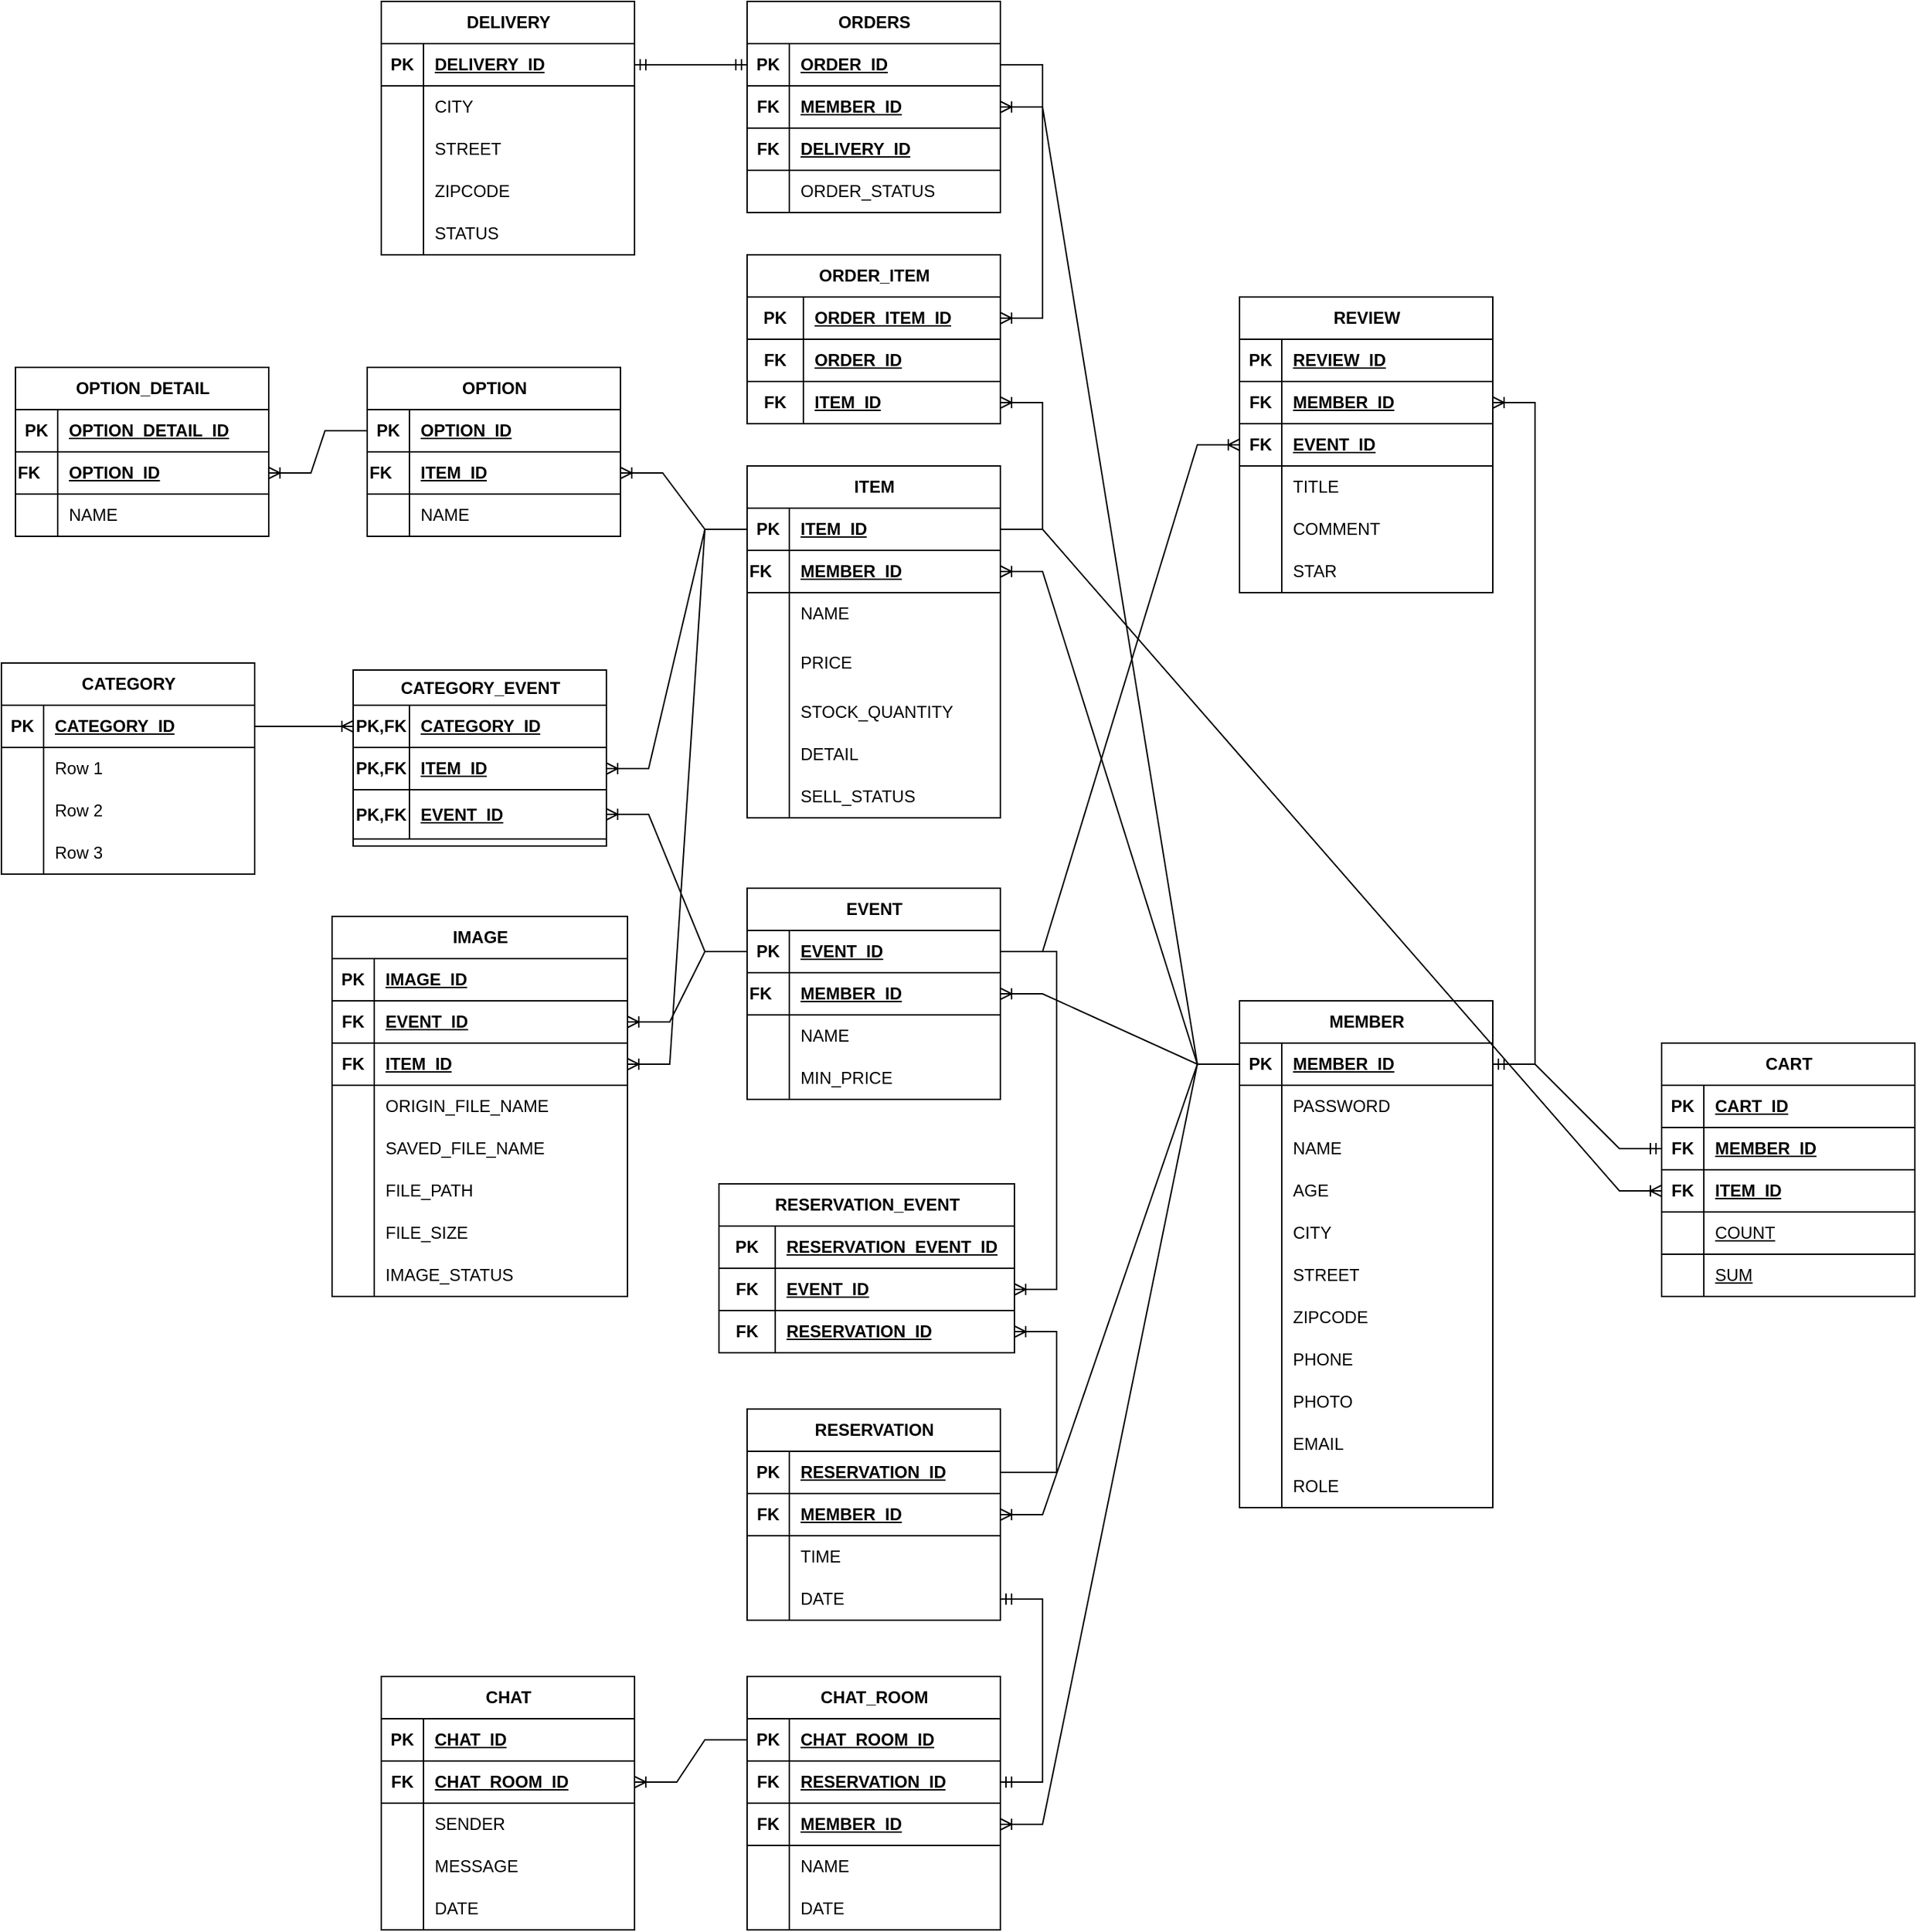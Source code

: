 <mxfile version="22.1.7" type="github">
  <diagram id="R2lEEEUBdFMjLlhIrx00" name="Page-1">
    <mxGraphModel dx="1900" dy="1642" grid="1" gridSize="10" guides="1" tooltips="1" connect="1" arrows="1" fold="1" page="1" pageScale="1" pageWidth="850" pageHeight="1100" math="0" shadow="0" extFonts="Permanent Marker^https://fonts.googleapis.com/css?family=Permanent+Marker">
      <root>
        <mxCell id="0" />
        <mxCell id="1" parent="0" />
        <mxCell id="ffY5cmqOXHnBq25n8feg-14" value="EVENT" style="shape=table;startSize=30;container=1;collapsible=1;childLayout=tableLayout;fixedRows=1;rowLines=0;fontStyle=1;align=center;resizeLast=1;html=1;" parent="1" vertex="1">
          <mxGeometry x="350" y="440" width="180" height="150" as="geometry" />
        </mxCell>
        <mxCell id="2kU_KkUbUy7ICBghfI6l-78" value="" style="shape=tableRow;horizontal=0;startSize=0;swimlaneHead=0;swimlaneBody=0;fillColor=none;collapsible=0;dropTarget=0;points=[[0,0.5],[1,0.5]];portConstraint=eastwest;top=0;left=0;right=0;bottom=1;" parent="ffY5cmqOXHnBq25n8feg-14" vertex="1">
          <mxGeometry y="30" width="180" height="30" as="geometry" />
        </mxCell>
        <mxCell id="2kU_KkUbUy7ICBghfI6l-79" value="PK" style="shape=partialRectangle;connectable=0;fillColor=none;top=0;left=0;bottom=0;right=0;fontStyle=1;overflow=hidden;whiteSpace=wrap;html=1;" parent="2kU_KkUbUy7ICBghfI6l-78" vertex="1">
          <mxGeometry width="30" height="30" as="geometry">
            <mxRectangle width="30" height="30" as="alternateBounds" />
          </mxGeometry>
        </mxCell>
        <mxCell id="2kU_KkUbUy7ICBghfI6l-80" value="EVENT_ID" style="shape=partialRectangle;connectable=0;fillColor=none;top=0;left=0;bottom=0;right=0;align=left;spacingLeft=6;fontStyle=5;overflow=hidden;whiteSpace=wrap;html=1;" parent="2kU_KkUbUy7ICBghfI6l-78" vertex="1">
          <mxGeometry x="30" width="150" height="30" as="geometry">
            <mxRectangle width="150" height="30" as="alternateBounds" />
          </mxGeometry>
        </mxCell>
        <mxCell id="ffY5cmqOXHnBq25n8feg-15" value="" style="shape=tableRow;horizontal=0;startSize=0;swimlaneHead=0;swimlaneBody=0;fillColor=none;collapsible=0;dropTarget=0;points=[[0,0.5],[1,0.5]];portConstraint=eastwest;top=0;left=0;right=0;bottom=1;" parent="ffY5cmqOXHnBq25n8feg-14" vertex="1">
          <mxGeometry y="60" width="180" height="30" as="geometry" />
        </mxCell>
        <mxCell id="ffY5cmqOXHnBq25n8feg-16" value="FK&lt;span style=&quot;white-space: pre;&quot;&gt;&#x9;&lt;/span&gt;" style="shape=partialRectangle;connectable=0;fillColor=none;top=0;left=0;bottom=0;right=0;fontStyle=1;overflow=hidden;whiteSpace=wrap;html=1;" parent="ffY5cmqOXHnBq25n8feg-15" vertex="1">
          <mxGeometry width="30" height="30" as="geometry">
            <mxRectangle width="30" height="30" as="alternateBounds" />
          </mxGeometry>
        </mxCell>
        <mxCell id="ffY5cmqOXHnBq25n8feg-17" value="MEMBER_ID" style="shape=partialRectangle;connectable=0;fillColor=none;top=0;left=0;bottom=0;right=0;align=left;spacingLeft=6;fontStyle=5;overflow=hidden;whiteSpace=wrap;html=1;" parent="ffY5cmqOXHnBq25n8feg-15" vertex="1">
          <mxGeometry x="30" width="150" height="30" as="geometry">
            <mxRectangle width="150" height="30" as="alternateBounds" />
          </mxGeometry>
        </mxCell>
        <mxCell id="ffY5cmqOXHnBq25n8feg-18" value="" style="shape=tableRow;horizontal=0;startSize=0;swimlaneHead=0;swimlaneBody=0;fillColor=none;collapsible=0;dropTarget=0;points=[[0,0.5],[1,0.5]];portConstraint=eastwest;top=0;left=0;right=0;bottom=0;" parent="ffY5cmqOXHnBq25n8feg-14" vertex="1">
          <mxGeometry y="90" width="180" height="30" as="geometry" />
        </mxCell>
        <mxCell id="ffY5cmqOXHnBq25n8feg-19" value="" style="shape=partialRectangle;connectable=0;fillColor=none;top=0;left=0;bottom=0;right=0;editable=1;overflow=hidden;whiteSpace=wrap;html=1;" parent="ffY5cmqOXHnBq25n8feg-18" vertex="1">
          <mxGeometry width="30" height="30" as="geometry">
            <mxRectangle width="30" height="30" as="alternateBounds" />
          </mxGeometry>
        </mxCell>
        <mxCell id="ffY5cmqOXHnBq25n8feg-20" value="NAME" style="shape=partialRectangle;connectable=0;fillColor=none;top=0;left=0;bottom=0;right=0;align=left;spacingLeft=6;overflow=hidden;whiteSpace=wrap;html=1;" parent="ffY5cmqOXHnBq25n8feg-18" vertex="1">
          <mxGeometry x="30" width="150" height="30" as="geometry">
            <mxRectangle width="150" height="30" as="alternateBounds" />
          </mxGeometry>
        </mxCell>
        <mxCell id="ffY5cmqOXHnBq25n8feg-21" value="" style="shape=tableRow;horizontal=0;startSize=0;swimlaneHead=0;swimlaneBody=0;fillColor=none;collapsible=0;dropTarget=0;points=[[0,0.5],[1,0.5]];portConstraint=eastwest;top=0;left=0;right=0;bottom=0;" parent="ffY5cmqOXHnBq25n8feg-14" vertex="1">
          <mxGeometry y="120" width="180" height="30" as="geometry" />
        </mxCell>
        <mxCell id="ffY5cmqOXHnBq25n8feg-22" value="" style="shape=partialRectangle;connectable=0;fillColor=none;top=0;left=0;bottom=0;right=0;editable=1;overflow=hidden;whiteSpace=wrap;html=1;" parent="ffY5cmqOXHnBq25n8feg-21" vertex="1">
          <mxGeometry width="30" height="30" as="geometry">
            <mxRectangle width="30" height="30" as="alternateBounds" />
          </mxGeometry>
        </mxCell>
        <mxCell id="ffY5cmqOXHnBq25n8feg-23" value="MIN_PRICE" style="shape=partialRectangle;connectable=0;fillColor=none;top=0;left=0;bottom=0;right=0;align=left;spacingLeft=6;overflow=hidden;whiteSpace=wrap;html=1;" parent="ffY5cmqOXHnBq25n8feg-21" vertex="1">
          <mxGeometry x="30" width="150" height="30" as="geometry">
            <mxRectangle width="150" height="30" as="alternateBounds" />
          </mxGeometry>
        </mxCell>
        <mxCell id="ffY5cmqOXHnBq25n8feg-40" value="ORDERS" style="shape=table;startSize=30;container=1;collapsible=1;childLayout=tableLayout;fixedRows=1;rowLines=0;fontStyle=1;align=center;resizeLast=1;html=1;" parent="1" vertex="1">
          <mxGeometry x="350" y="-190" width="180" height="150" as="geometry" />
        </mxCell>
        <mxCell id="2kU_KkUbUy7ICBghfI6l-50" value="" style="shape=tableRow;horizontal=0;startSize=0;swimlaneHead=0;swimlaneBody=0;fillColor=none;collapsible=0;dropTarget=0;points=[[0,0.5],[1,0.5]];portConstraint=eastwest;top=0;left=0;right=0;bottom=1;" parent="ffY5cmqOXHnBq25n8feg-40" vertex="1">
          <mxGeometry y="30" width="180" height="30" as="geometry" />
        </mxCell>
        <mxCell id="2kU_KkUbUy7ICBghfI6l-51" value="PK" style="shape=partialRectangle;connectable=0;fillColor=none;top=0;left=0;bottom=0;right=0;fontStyle=1;overflow=hidden;whiteSpace=wrap;html=1;" parent="2kU_KkUbUy7ICBghfI6l-50" vertex="1">
          <mxGeometry width="30" height="30" as="geometry">
            <mxRectangle width="30" height="30" as="alternateBounds" />
          </mxGeometry>
        </mxCell>
        <mxCell id="2kU_KkUbUy7ICBghfI6l-52" value="ORDER_ID" style="shape=partialRectangle;connectable=0;fillColor=none;top=0;left=0;bottom=0;right=0;align=left;spacingLeft=6;fontStyle=5;overflow=hidden;whiteSpace=wrap;html=1;" parent="2kU_KkUbUy7ICBghfI6l-50" vertex="1">
          <mxGeometry x="30" width="150" height="30" as="geometry">
            <mxRectangle width="150" height="30" as="alternateBounds" />
          </mxGeometry>
        </mxCell>
        <mxCell id="ffY5cmqOXHnBq25n8feg-41" value="" style="shape=tableRow;horizontal=0;startSize=0;swimlaneHead=0;swimlaneBody=0;fillColor=none;collapsible=0;dropTarget=0;points=[[0,0.5],[1,0.5]];portConstraint=eastwest;top=0;left=0;right=0;bottom=1;" parent="ffY5cmqOXHnBq25n8feg-40" vertex="1">
          <mxGeometry y="60" width="180" height="30" as="geometry" />
        </mxCell>
        <mxCell id="ffY5cmqOXHnBq25n8feg-42" value="FK" style="shape=partialRectangle;connectable=0;fillColor=none;top=0;left=0;bottom=0;right=0;fontStyle=1;overflow=hidden;whiteSpace=wrap;html=1;" parent="ffY5cmqOXHnBq25n8feg-41" vertex="1">
          <mxGeometry width="30" height="30" as="geometry">
            <mxRectangle width="30" height="30" as="alternateBounds" />
          </mxGeometry>
        </mxCell>
        <mxCell id="ffY5cmqOXHnBq25n8feg-43" value="MEMBER_ID" style="shape=partialRectangle;connectable=0;fillColor=none;top=0;left=0;bottom=0;right=0;align=left;spacingLeft=6;fontStyle=5;overflow=hidden;whiteSpace=wrap;html=1;" parent="ffY5cmqOXHnBq25n8feg-41" vertex="1">
          <mxGeometry x="30" width="150" height="30" as="geometry">
            <mxRectangle width="150" height="30" as="alternateBounds" />
          </mxGeometry>
        </mxCell>
        <mxCell id="Gy9bOmcYVgm4KKI57Yt8-179" value="" style="shape=tableRow;horizontal=0;startSize=0;swimlaneHead=0;swimlaneBody=0;fillColor=none;collapsible=0;dropTarget=0;points=[[0,0.5],[1,0.5]];portConstraint=eastwest;top=0;left=0;right=0;bottom=1;" parent="ffY5cmqOXHnBq25n8feg-40" vertex="1">
          <mxGeometry y="90" width="180" height="30" as="geometry" />
        </mxCell>
        <mxCell id="Gy9bOmcYVgm4KKI57Yt8-180" value="FK" style="shape=partialRectangle;connectable=0;fillColor=none;top=0;left=0;bottom=0;right=0;fontStyle=1;overflow=hidden;whiteSpace=wrap;html=1;" parent="Gy9bOmcYVgm4KKI57Yt8-179" vertex="1">
          <mxGeometry width="30" height="30" as="geometry">
            <mxRectangle width="30" height="30" as="alternateBounds" />
          </mxGeometry>
        </mxCell>
        <mxCell id="Gy9bOmcYVgm4KKI57Yt8-181" value="DELIVERY_ID" style="shape=partialRectangle;connectable=0;fillColor=none;top=0;left=0;bottom=0;right=0;align=left;spacingLeft=6;fontStyle=5;overflow=hidden;whiteSpace=wrap;html=1;" parent="Gy9bOmcYVgm4KKI57Yt8-179" vertex="1">
          <mxGeometry x="30" width="150" height="30" as="geometry">
            <mxRectangle width="150" height="30" as="alternateBounds" />
          </mxGeometry>
        </mxCell>
        <mxCell id="ffY5cmqOXHnBq25n8feg-44" value="" style="shape=tableRow;horizontal=0;startSize=0;swimlaneHead=0;swimlaneBody=0;fillColor=none;collapsible=0;dropTarget=0;points=[[0,0.5],[1,0.5]];portConstraint=eastwest;top=0;left=0;right=0;bottom=0;" parent="ffY5cmqOXHnBq25n8feg-40" vertex="1">
          <mxGeometry y="120" width="180" height="30" as="geometry" />
        </mxCell>
        <mxCell id="ffY5cmqOXHnBq25n8feg-45" value="" style="shape=partialRectangle;connectable=0;fillColor=none;top=0;left=0;bottom=0;right=0;editable=1;overflow=hidden;whiteSpace=wrap;html=1;" parent="ffY5cmqOXHnBq25n8feg-44" vertex="1">
          <mxGeometry width="30" height="30" as="geometry">
            <mxRectangle width="30" height="30" as="alternateBounds" />
          </mxGeometry>
        </mxCell>
        <mxCell id="ffY5cmqOXHnBq25n8feg-46" value="ORDER_STATUS" style="shape=partialRectangle;connectable=0;fillColor=none;top=0;left=0;bottom=0;right=0;align=left;spacingLeft=6;overflow=hidden;whiteSpace=wrap;html=1;" parent="ffY5cmqOXHnBq25n8feg-44" vertex="1">
          <mxGeometry x="30" width="150" height="30" as="geometry">
            <mxRectangle width="150" height="30" as="alternateBounds" />
          </mxGeometry>
        </mxCell>
        <mxCell id="ffY5cmqOXHnBq25n8feg-53" value="REVIEW" style="shape=table;startSize=30;container=1;collapsible=1;childLayout=tableLayout;fixedRows=1;rowLines=0;fontStyle=1;align=center;resizeLast=1;html=1;" parent="1" vertex="1">
          <mxGeometry x="700" y="20" width="180" height="210" as="geometry" />
        </mxCell>
        <mxCell id="2kU_KkUbUy7ICBghfI6l-56" value="" style="shape=tableRow;horizontal=0;startSize=0;swimlaneHead=0;swimlaneBody=0;fillColor=none;collapsible=0;dropTarget=0;points=[[0,0.5],[1,0.5]];portConstraint=eastwest;top=0;left=0;right=0;bottom=1;" parent="ffY5cmqOXHnBq25n8feg-53" vertex="1">
          <mxGeometry y="30" width="180" height="30" as="geometry" />
        </mxCell>
        <mxCell id="2kU_KkUbUy7ICBghfI6l-57" value="PK" style="shape=partialRectangle;connectable=0;fillColor=none;top=0;left=0;bottom=0;right=0;fontStyle=1;overflow=hidden;whiteSpace=wrap;html=1;" parent="2kU_KkUbUy7ICBghfI6l-56" vertex="1">
          <mxGeometry width="30" height="30" as="geometry">
            <mxRectangle width="30" height="30" as="alternateBounds" />
          </mxGeometry>
        </mxCell>
        <mxCell id="2kU_KkUbUy7ICBghfI6l-58" value="REVIEW_ID" style="shape=partialRectangle;connectable=0;fillColor=none;top=0;left=0;bottom=0;right=0;align=left;spacingLeft=6;fontStyle=5;overflow=hidden;whiteSpace=wrap;html=1;" parent="2kU_KkUbUy7ICBghfI6l-56" vertex="1">
          <mxGeometry x="30" width="150" height="30" as="geometry">
            <mxRectangle width="150" height="30" as="alternateBounds" />
          </mxGeometry>
        </mxCell>
        <mxCell id="2kU_KkUbUy7ICBghfI6l-59" value="" style="shape=tableRow;horizontal=0;startSize=0;swimlaneHead=0;swimlaneBody=0;fillColor=none;collapsible=0;dropTarget=0;points=[[0,0.5],[1,0.5]];portConstraint=eastwest;top=0;left=0;right=0;bottom=1;" parent="ffY5cmqOXHnBq25n8feg-53" vertex="1">
          <mxGeometry y="60" width="180" height="30" as="geometry" />
        </mxCell>
        <mxCell id="2kU_KkUbUy7ICBghfI6l-60" value="FK" style="shape=partialRectangle;connectable=0;fillColor=none;top=0;left=0;bottom=0;right=0;fontStyle=1;overflow=hidden;whiteSpace=wrap;html=1;" parent="2kU_KkUbUy7ICBghfI6l-59" vertex="1">
          <mxGeometry width="30" height="30" as="geometry">
            <mxRectangle width="30" height="30" as="alternateBounds" />
          </mxGeometry>
        </mxCell>
        <mxCell id="2kU_KkUbUy7ICBghfI6l-61" value="MEMBER_ID" style="shape=partialRectangle;connectable=0;fillColor=none;top=0;left=0;bottom=0;right=0;align=left;spacingLeft=6;fontStyle=5;overflow=hidden;whiteSpace=wrap;html=1;" parent="2kU_KkUbUy7ICBghfI6l-59" vertex="1">
          <mxGeometry x="30" width="150" height="30" as="geometry">
            <mxRectangle width="150" height="30" as="alternateBounds" />
          </mxGeometry>
        </mxCell>
        <mxCell id="ffY5cmqOXHnBq25n8feg-54" value="" style="shape=tableRow;horizontal=0;startSize=0;swimlaneHead=0;swimlaneBody=0;fillColor=none;collapsible=0;dropTarget=0;points=[[0,0.5],[1,0.5]];portConstraint=eastwest;top=0;left=0;right=0;bottom=1;" parent="ffY5cmqOXHnBq25n8feg-53" vertex="1">
          <mxGeometry y="90" width="180" height="30" as="geometry" />
        </mxCell>
        <mxCell id="ffY5cmqOXHnBq25n8feg-55" value="FK" style="shape=partialRectangle;connectable=0;fillColor=none;top=0;left=0;bottom=0;right=0;fontStyle=1;overflow=hidden;whiteSpace=wrap;html=1;" parent="ffY5cmqOXHnBq25n8feg-54" vertex="1">
          <mxGeometry width="30" height="30" as="geometry">
            <mxRectangle width="30" height="30" as="alternateBounds" />
          </mxGeometry>
        </mxCell>
        <mxCell id="ffY5cmqOXHnBq25n8feg-56" value="EVENT_ID" style="shape=partialRectangle;connectable=0;fillColor=none;top=0;left=0;bottom=0;right=0;align=left;spacingLeft=6;fontStyle=5;overflow=hidden;whiteSpace=wrap;html=1;" parent="ffY5cmqOXHnBq25n8feg-54" vertex="1">
          <mxGeometry x="30" width="150" height="30" as="geometry">
            <mxRectangle width="150" height="30" as="alternateBounds" />
          </mxGeometry>
        </mxCell>
        <mxCell id="ffY5cmqOXHnBq25n8feg-57" value="" style="shape=tableRow;horizontal=0;startSize=0;swimlaneHead=0;swimlaneBody=0;fillColor=none;collapsible=0;dropTarget=0;points=[[0,0.5],[1,0.5]];portConstraint=eastwest;top=0;left=0;right=0;bottom=0;" parent="ffY5cmqOXHnBq25n8feg-53" vertex="1">
          <mxGeometry y="120" width="180" height="30" as="geometry" />
        </mxCell>
        <mxCell id="ffY5cmqOXHnBq25n8feg-58" value="" style="shape=partialRectangle;connectable=0;fillColor=none;top=0;left=0;bottom=0;right=0;editable=1;overflow=hidden;whiteSpace=wrap;html=1;" parent="ffY5cmqOXHnBq25n8feg-57" vertex="1">
          <mxGeometry width="30" height="30" as="geometry">
            <mxRectangle width="30" height="30" as="alternateBounds" />
          </mxGeometry>
        </mxCell>
        <mxCell id="ffY5cmqOXHnBq25n8feg-59" value="TITLE" style="shape=partialRectangle;connectable=0;fillColor=none;top=0;left=0;bottom=0;right=0;align=left;spacingLeft=6;overflow=hidden;whiteSpace=wrap;html=1;" parent="ffY5cmqOXHnBq25n8feg-57" vertex="1">
          <mxGeometry x="30" width="150" height="30" as="geometry">
            <mxRectangle width="150" height="30" as="alternateBounds" />
          </mxGeometry>
        </mxCell>
        <mxCell id="2kU_KkUbUy7ICBghfI6l-62" value="" style="shape=tableRow;horizontal=0;startSize=0;swimlaneHead=0;swimlaneBody=0;fillColor=none;collapsible=0;dropTarget=0;points=[[0,0.5],[1,0.5]];portConstraint=eastwest;top=0;left=0;right=0;bottom=0;" parent="ffY5cmqOXHnBq25n8feg-53" vertex="1">
          <mxGeometry y="150" width="180" height="30" as="geometry" />
        </mxCell>
        <mxCell id="2kU_KkUbUy7ICBghfI6l-63" value="" style="shape=partialRectangle;connectable=0;fillColor=none;top=0;left=0;bottom=0;right=0;editable=1;overflow=hidden;whiteSpace=wrap;html=1;" parent="2kU_KkUbUy7ICBghfI6l-62" vertex="1">
          <mxGeometry width="30" height="30" as="geometry">
            <mxRectangle width="30" height="30" as="alternateBounds" />
          </mxGeometry>
        </mxCell>
        <mxCell id="2kU_KkUbUy7ICBghfI6l-64" value="COMMENT" style="shape=partialRectangle;connectable=0;fillColor=none;top=0;left=0;bottom=0;right=0;align=left;spacingLeft=6;overflow=hidden;whiteSpace=wrap;html=1;" parent="2kU_KkUbUy7ICBghfI6l-62" vertex="1">
          <mxGeometry x="30" width="150" height="30" as="geometry">
            <mxRectangle width="150" height="30" as="alternateBounds" />
          </mxGeometry>
        </mxCell>
        <mxCell id="Gy9bOmcYVgm4KKI57Yt8-13" value="" style="shape=tableRow;horizontal=0;startSize=0;swimlaneHead=0;swimlaneBody=0;fillColor=none;collapsible=0;dropTarget=0;points=[[0,0.5],[1,0.5]];portConstraint=eastwest;top=0;left=0;right=0;bottom=0;" parent="ffY5cmqOXHnBq25n8feg-53" vertex="1">
          <mxGeometry y="180" width="180" height="30" as="geometry" />
        </mxCell>
        <mxCell id="Gy9bOmcYVgm4KKI57Yt8-14" value="" style="shape=partialRectangle;connectable=0;fillColor=none;top=0;left=0;bottom=0;right=0;editable=1;overflow=hidden;whiteSpace=wrap;html=1;" parent="Gy9bOmcYVgm4KKI57Yt8-13" vertex="1">
          <mxGeometry width="30" height="30" as="geometry">
            <mxRectangle width="30" height="30" as="alternateBounds" />
          </mxGeometry>
        </mxCell>
        <mxCell id="Gy9bOmcYVgm4KKI57Yt8-15" value="STAR" style="shape=partialRectangle;connectable=0;fillColor=none;top=0;left=0;bottom=0;right=0;align=left;spacingLeft=6;overflow=hidden;whiteSpace=wrap;html=1;" parent="Gy9bOmcYVgm4KKI57Yt8-13" vertex="1">
          <mxGeometry x="30" width="150" height="30" as="geometry">
            <mxRectangle width="150" height="30" as="alternateBounds" />
          </mxGeometry>
        </mxCell>
        <mxCell id="2kU_KkUbUy7ICBghfI6l-1" value="" style="edgeStyle=entityRelationEdgeStyle;fontSize=12;html=1;endArrow=ERoneToMany;rounded=0;" parent="1" source="ffY5cmqOXHnBq25n8feg-2" target="ffY5cmqOXHnBq25n8feg-15" edge="1">
          <mxGeometry width="100" height="100" relative="1" as="geometry">
            <mxPoint x="220" y="520" as="sourcePoint" />
            <mxPoint x="360" y="480" as="targetPoint" />
          </mxGeometry>
        </mxCell>
        <mxCell id="2kU_KkUbUy7ICBghfI6l-3" value="ORDER_ITEM" style="shape=table;startSize=30;container=1;collapsible=1;childLayout=tableLayout;fixedRows=1;rowLines=0;fontStyle=1;align=center;resizeLast=1;html=1;" parent="1" vertex="1">
          <mxGeometry x="350" y="-10" width="180" height="120" as="geometry" />
        </mxCell>
        <mxCell id="2kU_KkUbUy7ICBghfI6l-71" value="" style="shape=tableRow;horizontal=0;startSize=0;swimlaneHead=0;swimlaneBody=0;fillColor=none;collapsible=0;dropTarget=0;points=[[0,0.5],[1,0.5]];portConstraint=eastwest;top=0;left=0;right=0;bottom=1;" parent="2kU_KkUbUy7ICBghfI6l-3" vertex="1">
          <mxGeometry y="30" width="180" height="30" as="geometry" />
        </mxCell>
        <mxCell id="2kU_KkUbUy7ICBghfI6l-72" value="PK" style="shape=partialRectangle;connectable=0;fillColor=none;top=0;left=0;bottom=0;right=0;fontStyle=1;overflow=hidden;whiteSpace=wrap;html=1;" parent="2kU_KkUbUy7ICBghfI6l-71" vertex="1">
          <mxGeometry width="40" height="30" as="geometry">
            <mxRectangle width="40" height="30" as="alternateBounds" />
          </mxGeometry>
        </mxCell>
        <mxCell id="2kU_KkUbUy7ICBghfI6l-73" value="ORDER_ITEM_ID" style="shape=partialRectangle;connectable=0;fillColor=none;top=0;left=0;bottom=0;right=0;align=left;spacingLeft=6;fontStyle=5;overflow=hidden;whiteSpace=wrap;html=1;" parent="2kU_KkUbUy7ICBghfI6l-71" vertex="1">
          <mxGeometry x="40" width="140" height="30" as="geometry">
            <mxRectangle width="140" height="30" as="alternateBounds" />
          </mxGeometry>
        </mxCell>
        <mxCell id="VQmBLSXWQVt9NvRj7MFm-47" value="" style="shape=tableRow;horizontal=0;startSize=0;swimlaneHead=0;swimlaneBody=0;fillColor=none;collapsible=0;dropTarget=0;points=[[0,0.5],[1,0.5]];portConstraint=eastwest;top=0;left=0;right=0;bottom=1;" parent="2kU_KkUbUy7ICBghfI6l-3" vertex="1">
          <mxGeometry y="60" width="180" height="30" as="geometry" />
        </mxCell>
        <mxCell id="VQmBLSXWQVt9NvRj7MFm-48" value="FK" style="shape=partialRectangle;connectable=0;fillColor=none;top=0;left=0;bottom=0;right=0;fontStyle=1;overflow=hidden;whiteSpace=wrap;html=1;" parent="VQmBLSXWQVt9NvRj7MFm-47" vertex="1">
          <mxGeometry width="40" height="30" as="geometry">
            <mxRectangle width="40" height="30" as="alternateBounds" />
          </mxGeometry>
        </mxCell>
        <mxCell id="VQmBLSXWQVt9NvRj7MFm-49" value="ORDER_ID" style="shape=partialRectangle;connectable=0;fillColor=none;top=0;left=0;bottom=0;right=0;align=left;spacingLeft=6;fontStyle=5;overflow=hidden;whiteSpace=wrap;html=1;" parent="VQmBLSXWQVt9NvRj7MFm-47" vertex="1">
          <mxGeometry x="40" width="140" height="30" as="geometry">
            <mxRectangle width="140" height="30" as="alternateBounds" />
          </mxGeometry>
        </mxCell>
        <mxCell id="2kU_KkUbUy7ICBghfI6l-4" value="" style="shape=tableRow;horizontal=0;startSize=0;swimlaneHead=0;swimlaneBody=0;fillColor=none;collapsible=0;dropTarget=0;points=[[0,0.5],[1,0.5]];portConstraint=eastwest;top=0;left=0;right=0;bottom=1;" parent="2kU_KkUbUy7ICBghfI6l-3" vertex="1">
          <mxGeometry y="90" width="180" height="30" as="geometry" />
        </mxCell>
        <mxCell id="2kU_KkUbUy7ICBghfI6l-5" value="FK" style="shape=partialRectangle;connectable=0;fillColor=none;top=0;left=0;bottom=0;right=0;fontStyle=1;overflow=hidden;whiteSpace=wrap;html=1;" parent="2kU_KkUbUy7ICBghfI6l-4" vertex="1">
          <mxGeometry width="40" height="30" as="geometry">
            <mxRectangle width="40" height="30" as="alternateBounds" />
          </mxGeometry>
        </mxCell>
        <mxCell id="2kU_KkUbUy7ICBghfI6l-6" value="ITEM_ID" style="shape=partialRectangle;connectable=0;fillColor=none;top=0;left=0;bottom=0;right=0;align=left;spacingLeft=6;fontStyle=5;overflow=hidden;whiteSpace=wrap;html=1;" parent="2kU_KkUbUy7ICBghfI6l-4" vertex="1">
          <mxGeometry x="40" width="140" height="30" as="geometry">
            <mxRectangle width="140" height="30" as="alternateBounds" />
          </mxGeometry>
        </mxCell>
        <mxCell id="2kU_KkUbUy7ICBghfI6l-16" value="RESERVATION" style="shape=table;startSize=30;container=1;collapsible=1;childLayout=tableLayout;fixedRows=1;rowLines=0;fontStyle=1;align=center;resizeLast=1;html=1;" parent="1" vertex="1">
          <mxGeometry x="350" y="810" width="180" height="150" as="geometry" />
        </mxCell>
        <mxCell id="2kU_KkUbUy7ICBghfI6l-84" value="" style="shape=tableRow;horizontal=0;startSize=0;swimlaneHead=0;swimlaneBody=0;fillColor=none;collapsible=0;dropTarget=0;points=[[0,0.5],[1,0.5]];portConstraint=eastwest;top=0;left=0;right=0;bottom=1;" parent="2kU_KkUbUy7ICBghfI6l-16" vertex="1">
          <mxGeometry y="30" width="180" height="30" as="geometry" />
        </mxCell>
        <mxCell id="2kU_KkUbUy7ICBghfI6l-85" value="PK" style="shape=partialRectangle;connectable=0;fillColor=none;top=0;left=0;bottom=0;right=0;fontStyle=1;overflow=hidden;whiteSpace=wrap;html=1;" parent="2kU_KkUbUy7ICBghfI6l-84" vertex="1">
          <mxGeometry width="30" height="30" as="geometry">
            <mxRectangle width="30" height="30" as="alternateBounds" />
          </mxGeometry>
        </mxCell>
        <mxCell id="2kU_KkUbUy7ICBghfI6l-86" value="RESERVATION_ID" style="shape=partialRectangle;connectable=0;fillColor=none;top=0;left=0;bottom=0;right=0;align=left;spacingLeft=6;fontStyle=5;overflow=hidden;whiteSpace=wrap;html=1;" parent="2kU_KkUbUy7ICBghfI6l-84" vertex="1">
          <mxGeometry x="30" width="150" height="30" as="geometry">
            <mxRectangle width="150" height="30" as="alternateBounds" />
          </mxGeometry>
        </mxCell>
        <mxCell id="2kU_KkUbUy7ICBghfI6l-17" value="" style="shape=tableRow;horizontal=0;startSize=0;swimlaneHead=0;swimlaneBody=0;fillColor=none;collapsible=0;dropTarget=0;points=[[0,0.5],[1,0.5]];portConstraint=eastwest;top=0;left=0;right=0;bottom=1;" parent="2kU_KkUbUy7ICBghfI6l-16" vertex="1">
          <mxGeometry y="60" width="180" height="30" as="geometry" />
        </mxCell>
        <mxCell id="2kU_KkUbUy7ICBghfI6l-18" value="FK" style="shape=partialRectangle;connectable=0;fillColor=none;top=0;left=0;bottom=0;right=0;fontStyle=1;overflow=hidden;whiteSpace=wrap;html=1;" parent="2kU_KkUbUy7ICBghfI6l-17" vertex="1">
          <mxGeometry width="30" height="30" as="geometry">
            <mxRectangle width="30" height="30" as="alternateBounds" />
          </mxGeometry>
        </mxCell>
        <mxCell id="2kU_KkUbUy7ICBghfI6l-19" value="MEMBER_ID" style="shape=partialRectangle;connectable=0;fillColor=none;top=0;left=0;bottom=0;right=0;align=left;spacingLeft=6;fontStyle=5;overflow=hidden;whiteSpace=wrap;html=1;" parent="2kU_KkUbUy7ICBghfI6l-17" vertex="1">
          <mxGeometry x="30" width="150" height="30" as="geometry">
            <mxRectangle width="150" height="30" as="alternateBounds" />
          </mxGeometry>
        </mxCell>
        <mxCell id="2kU_KkUbUy7ICBghfI6l-20" value="" style="shape=tableRow;horizontal=0;startSize=0;swimlaneHead=0;swimlaneBody=0;fillColor=none;collapsible=0;dropTarget=0;points=[[0,0.5],[1,0.5]];portConstraint=eastwest;top=0;left=0;right=0;bottom=0;" parent="2kU_KkUbUy7ICBghfI6l-16" vertex="1">
          <mxGeometry y="90" width="180" height="30" as="geometry" />
        </mxCell>
        <mxCell id="2kU_KkUbUy7ICBghfI6l-21" value="" style="shape=partialRectangle;connectable=0;fillColor=none;top=0;left=0;bottom=0;right=0;editable=1;overflow=hidden;whiteSpace=wrap;html=1;" parent="2kU_KkUbUy7ICBghfI6l-20" vertex="1">
          <mxGeometry width="30" height="30" as="geometry">
            <mxRectangle width="30" height="30" as="alternateBounds" />
          </mxGeometry>
        </mxCell>
        <mxCell id="2kU_KkUbUy7ICBghfI6l-22" value="TIME" style="shape=partialRectangle;connectable=0;fillColor=none;top=0;left=0;bottom=0;right=0;align=left;spacingLeft=6;overflow=hidden;whiteSpace=wrap;html=1;" parent="2kU_KkUbUy7ICBghfI6l-20" vertex="1">
          <mxGeometry x="30" width="150" height="30" as="geometry">
            <mxRectangle width="150" height="30" as="alternateBounds" />
          </mxGeometry>
        </mxCell>
        <mxCell id="2kU_KkUbUy7ICBghfI6l-23" value="" style="shape=tableRow;horizontal=0;startSize=0;swimlaneHead=0;swimlaneBody=0;fillColor=none;collapsible=0;dropTarget=0;points=[[0,0.5],[1,0.5]];portConstraint=eastwest;top=0;left=0;right=0;bottom=0;" parent="2kU_KkUbUy7ICBghfI6l-16" vertex="1">
          <mxGeometry y="120" width="180" height="30" as="geometry" />
        </mxCell>
        <mxCell id="2kU_KkUbUy7ICBghfI6l-24" value="" style="shape=partialRectangle;connectable=0;fillColor=none;top=0;left=0;bottom=0;right=0;editable=1;overflow=hidden;whiteSpace=wrap;html=1;" parent="2kU_KkUbUy7ICBghfI6l-23" vertex="1">
          <mxGeometry width="30" height="30" as="geometry">
            <mxRectangle width="30" height="30" as="alternateBounds" />
          </mxGeometry>
        </mxCell>
        <mxCell id="2kU_KkUbUy7ICBghfI6l-25" value="DATE" style="shape=partialRectangle;connectable=0;fillColor=none;top=0;left=0;bottom=0;right=0;align=left;spacingLeft=6;overflow=hidden;whiteSpace=wrap;html=1;" parent="2kU_KkUbUy7ICBghfI6l-23" vertex="1">
          <mxGeometry x="30" width="150" height="30" as="geometry">
            <mxRectangle width="150" height="30" as="alternateBounds" />
          </mxGeometry>
        </mxCell>
        <mxCell id="2kU_KkUbUy7ICBghfI6l-29" value="" style="edgeStyle=entityRelationEdgeStyle;fontSize=12;html=1;endArrow=ERoneToMany;rounded=0;" parent="1" source="Gy9bOmcYVgm4KKI57Yt8-94" target="2kU_KkUbUy7ICBghfI6l-4" edge="1">
          <mxGeometry width="100" height="100" relative="1" as="geometry">
            <mxPoint x="540" y="430" as="sourcePoint" />
            <mxPoint x="470" y="340" as="targetPoint" />
          </mxGeometry>
        </mxCell>
        <mxCell id="2kU_KkUbUy7ICBghfI6l-32" value="" style="edgeStyle=entityRelationEdgeStyle;fontSize=12;html=1;endArrow=ERoneToMany;rounded=0;exitX=0;exitY=0.5;exitDx=0;exitDy=0;" parent="1" source="ffY5cmqOXHnBq25n8feg-2" target="ffY5cmqOXHnBq25n8feg-41" edge="1">
          <mxGeometry width="100" height="100" relative="1" as="geometry">
            <mxPoint x="370" y="340" as="sourcePoint" />
            <mxPoint x="470" y="240" as="targetPoint" />
          </mxGeometry>
        </mxCell>
        <mxCell id="2kU_KkUbUy7ICBghfI6l-33" value="RESERVATION_EVENT" style="shape=table;startSize=30;container=1;collapsible=1;childLayout=tableLayout;fixedRows=1;rowLines=0;fontStyle=1;align=center;resizeLast=1;html=1;" parent="1" vertex="1">
          <mxGeometry x="330" y="650" width="210" height="120" as="geometry" />
        </mxCell>
        <mxCell id="2kU_KkUbUy7ICBghfI6l-81" value="" style="shape=tableRow;horizontal=0;startSize=0;swimlaneHead=0;swimlaneBody=0;fillColor=none;collapsible=0;dropTarget=0;points=[[0,0.5],[1,0.5]];portConstraint=eastwest;top=0;left=0;right=0;bottom=1;" parent="2kU_KkUbUy7ICBghfI6l-33" vertex="1">
          <mxGeometry y="30" width="210" height="30" as="geometry" />
        </mxCell>
        <mxCell id="2kU_KkUbUy7ICBghfI6l-82" value="PK" style="shape=partialRectangle;connectable=0;fillColor=none;top=0;left=0;bottom=0;right=0;fontStyle=1;overflow=hidden;whiteSpace=wrap;html=1;" parent="2kU_KkUbUy7ICBghfI6l-81" vertex="1">
          <mxGeometry width="40" height="30" as="geometry">
            <mxRectangle width="40" height="30" as="alternateBounds" />
          </mxGeometry>
        </mxCell>
        <mxCell id="2kU_KkUbUy7ICBghfI6l-83" value="RESERVATION_EVENT_ID" style="shape=partialRectangle;connectable=0;fillColor=none;top=0;left=0;bottom=0;right=0;align=left;spacingLeft=6;fontStyle=5;overflow=hidden;whiteSpace=wrap;html=1;" parent="2kU_KkUbUy7ICBghfI6l-81" vertex="1">
          <mxGeometry x="40" width="170" height="30" as="geometry">
            <mxRectangle width="170" height="30" as="alternateBounds" />
          </mxGeometry>
        </mxCell>
        <mxCell id="VQmBLSXWQVt9NvRj7MFm-44" value="" style="shape=tableRow;horizontal=0;startSize=0;swimlaneHead=0;swimlaneBody=0;fillColor=none;collapsible=0;dropTarget=0;points=[[0,0.5],[1,0.5]];portConstraint=eastwest;top=0;left=0;right=0;bottom=1;" parent="2kU_KkUbUy7ICBghfI6l-33" vertex="1">
          <mxGeometry y="60" width="210" height="30" as="geometry" />
        </mxCell>
        <mxCell id="VQmBLSXWQVt9NvRj7MFm-45" value="FK" style="shape=partialRectangle;connectable=0;fillColor=none;top=0;left=0;bottom=0;right=0;fontStyle=1;overflow=hidden;whiteSpace=wrap;html=1;" parent="VQmBLSXWQVt9NvRj7MFm-44" vertex="1">
          <mxGeometry width="40" height="30" as="geometry">
            <mxRectangle width="40" height="30" as="alternateBounds" />
          </mxGeometry>
        </mxCell>
        <mxCell id="VQmBLSXWQVt9NvRj7MFm-46" value="EVENT_ID" style="shape=partialRectangle;connectable=0;fillColor=none;top=0;left=0;bottom=0;right=0;align=left;spacingLeft=6;fontStyle=5;overflow=hidden;whiteSpace=wrap;html=1;" parent="VQmBLSXWQVt9NvRj7MFm-44" vertex="1">
          <mxGeometry x="40" width="170" height="30" as="geometry">
            <mxRectangle width="170" height="30" as="alternateBounds" />
          </mxGeometry>
        </mxCell>
        <mxCell id="2kU_KkUbUy7ICBghfI6l-34" value="" style="shape=tableRow;horizontal=0;startSize=0;swimlaneHead=0;swimlaneBody=0;fillColor=none;collapsible=0;dropTarget=0;points=[[0,0.5],[1,0.5]];portConstraint=eastwest;top=0;left=0;right=0;bottom=1;" parent="2kU_KkUbUy7ICBghfI6l-33" vertex="1">
          <mxGeometry y="90" width="210" height="30" as="geometry" />
        </mxCell>
        <mxCell id="2kU_KkUbUy7ICBghfI6l-35" value="FK" style="shape=partialRectangle;connectable=0;fillColor=none;top=0;left=0;bottom=0;right=0;fontStyle=1;overflow=hidden;whiteSpace=wrap;html=1;" parent="2kU_KkUbUy7ICBghfI6l-34" vertex="1">
          <mxGeometry width="40" height="30" as="geometry">
            <mxRectangle width="40" height="30" as="alternateBounds" />
          </mxGeometry>
        </mxCell>
        <mxCell id="2kU_KkUbUy7ICBghfI6l-36" value="RESERVATION_ID" style="shape=partialRectangle;connectable=0;fillColor=none;top=0;left=0;bottom=0;right=0;align=left;spacingLeft=6;fontStyle=5;overflow=hidden;whiteSpace=wrap;html=1;" parent="2kU_KkUbUy7ICBghfI6l-34" vertex="1">
          <mxGeometry x="40" width="170" height="30" as="geometry">
            <mxRectangle width="170" height="30" as="alternateBounds" />
          </mxGeometry>
        </mxCell>
        <mxCell id="2kU_KkUbUy7ICBghfI6l-46" value="" style="edgeStyle=entityRelationEdgeStyle;fontSize=12;html=1;endArrow=ERoneToMany;rounded=0;" parent="1" source="2kU_KkUbUy7ICBghfI6l-78" target="VQmBLSXWQVt9NvRj7MFm-44" edge="1">
          <mxGeometry width="100" height="100" relative="1" as="geometry">
            <mxPoint x="500" y="810" as="sourcePoint" />
            <mxPoint x="550" y="590" as="targetPoint" />
          </mxGeometry>
        </mxCell>
        <mxCell id="2kU_KkUbUy7ICBghfI6l-48" value="" style="edgeStyle=entityRelationEdgeStyle;fontSize=12;html=1;endArrow=ERoneToMany;rounded=0;" parent="1" source="ffY5cmqOXHnBq25n8feg-2" target="2kU_KkUbUy7ICBghfI6l-17" edge="1">
          <mxGeometry width="100" height="100" relative="1" as="geometry">
            <mxPoint x="230" y="240" as="sourcePoint" />
            <mxPoint x="360" y="115" as="targetPoint" />
          </mxGeometry>
        </mxCell>
        <mxCell id="2kU_KkUbUy7ICBghfI6l-49" value="" style="edgeStyle=entityRelationEdgeStyle;fontSize=12;html=1;endArrow=ERoneToMany;rounded=0;" parent="1" source="ffY5cmqOXHnBq25n8feg-2" target="2kU_KkUbUy7ICBghfI6l-59" edge="1">
          <mxGeometry width="100" height="100" relative="1" as="geometry">
            <mxPoint x="370" y="330" as="sourcePoint" />
            <mxPoint x="470" y="230" as="targetPoint" />
          </mxGeometry>
        </mxCell>
        <mxCell id="2kU_KkUbUy7ICBghfI6l-31" value="" style="edgeStyle=entityRelationEdgeStyle;fontSize=12;html=1;endArrow=ERoneToMany;rounded=0;" parent="1" source="2kU_KkUbUy7ICBghfI6l-50" target="2kU_KkUbUy7ICBghfI6l-71" edge="1">
          <mxGeometry width="100" height="100" relative="1" as="geometry">
            <mxPoint x="200" y="30" as="sourcePoint" />
            <mxPoint x="330" y="320" as="targetPoint" />
            <Array as="points">
              <mxPoint x="330" y="50" />
              <mxPoint x="250" y="80" />
              <mxPoint x="210" y="140" />
              <mxPoint x="250" y="220" />
              <mxPoint x="190" y="200" />
              <mxPoint x="150" y="110" />
              <mxPoint x="320" y="180" />
            </Array>
          </mxGeometry>
        </mxCell>
        <mxCell id="2kU_KkUbUy7ICBghfI6l-87" value="CATEGORY" style="shape=table;startSize=30;container=1;collapsible=1;childLayout=tableLayout;fixedRows=1;rowLines=0;fontStyle=1;align=center;resizeLast=1;html=1;" parent="1" vertex="1">
          <mxGeometry x="-180" y="280" width="180" height="150" as="geometry" />
        </mxCell>
        <mxCell id="2kU_KkUbUy7ICBghfI6l-88" value="" style="shape=tableRow;horizontal=0;startSize=0;swimlaneHead=0;swimlaneBody=0;fillColor=none;collapsible=0;dropTarget=0;points=[[0,0.5],[1,0.5]];portConstraint=eastwest;top=0;left=0;right=0;bottom=1;" parent="2kU_KkUbUy7ICBghfI6l-87" vertex="1">
          <mxGeometry y="30" width="180" height="30" as="geometry" />
        </mxCell>
        <mxCell id="2kU_KkUbUy7ICBghfI6l-89" value="PK" style="shape=partialRectangle;connectable=0;fillColor=none;top=0;left=0;bottom=0;right=0;fontStyle=1;overflow=hidden;whiteSpace=wrap;html=1;" parent="2kU_KkUbUy7ICBghfI6l-88" vertex="1">
          <mxGeometry width="30" height="30" as="geometry">
            <mxRectangle width="30" height="30" as="alternateBounds" />
          </mxGeometry>
        </mxCell>
        <mxCell id="2kU_KkUbUy7ICBghfI6l-90" value="CATEGORY_ID" style="shape=partialRectangle;connectable=0;fillColor=none;top=0;left=0;bottom=0;right=0;align=left;spacingLeft=6;fontStyle=5;overflow=hidden;whiteSpace=wrap;html=1;" parent="2kU_KkUbUy7ICBghfI6l-88" vertex="1">
          <mxGeometry x="30" width="150" height="30" as="geometry">
            <mxRectangle width="150" height="30" as="alternateBounds" />
          </mxGeometry>
        </mxCell>
        <mxCell id="2kU_KkUbUy7ICBghfI6l-94" value="" style="shape=tableRow;horizontal=0;startSize=0;swimlaneHead=0;swimlaneBody=0;fillColor=none;collapsible=0;dropTarget=0;points=[[0,0.5],[1,0.5]];portConstraint=eastwest;top=0;left=0;right=0;bottom=0;" parent="2kU_KkUbUy7ICBghfI6l-87" vertex="1">
          <mxGeometry y="60" width="180" height="30" as="geometry" />
        </mxCell>
        <mxCell id="2kU_KkUbUy7ICBghfI6l-95" value="" style="shape=partialRectangle;connectable=0;fillColor=none;top=0;left=0;bottom=0;right=0;editable=1;overflow=hidden;whiteSpace=wrap;html=1;" parent="2kU_KkUbUy7ICBghfI6l-94" vertex="1">
          <mxGeometry width="30" height="30" as="geometry">
            <mxRectangle width="30" height="30" as="alternateBounds" />
          </mxGeometry>
        </mxCell>
        <mxCell id="2kU_KkUbUy7ICBghfI6l-96" value="Row 1" style="shape=partialRectangle;connectable=0;fillColor=none;top=0;left=0;bottom=0;right=0;align=left;spacingLeft=6;overflow=hidden;whiteSpace=wrap;html=1;" parent="2kU_KkUbUy7ICBghfI6l-94" vertex="1">
          <mxGeometry x="30" width="150" height="30" as="geometry">
            <mxRectangle width="150" height="30" as="alternateBounds" />
          </mxGeometry>
        </mxCell>
        <mxCell id="2kU_KkUbUy7ICBghfI6l-97" value="" style="shape=tableRow;horizontal=0;startSize=0;swimlaneHead=0;swimlaneBody=0;fillColor=none;collapsible=0;dropTarget=0;points=[[0,0.5],[1,0.5]];portConstraint=eastwest;top=0;left=0;right=0;bottom=0;" parent="2kU_KkUbUy7ICBghfI6l-87" vertex="1">
          <mxGeometry y="90" width="180" height="30" as="geometry" />
        </mxCell>
        <mxCell id="2kU_KkUbUy7ICBghfI6l-98" value="" style="shape=partialRectangle;connectable=0;fillColor=none;top=0;left=0;bottom=0;right=0;editable=1;overflow=hidden;whiteSpace=wrap;html=1;" parent="2kU_KkUbUy7ICBghfI6l-97" vertex="1">
          <mxGeometry width="30" height="30" as="geometry">
            <mxRectangle width="30" height="30" as="alternateBounds" />
          </mxGeometry>
        </mxCell>
        <mxCell id="2kU_KkUbUy7ICBghfI6l-99" value="Row 2" style="shape=partialRectangle;connectable=0;fillColor=none;top=0;left=0;bottom=0;right=0;align=left;spacingLeft=6;overflow=hidden;whiteSpace=wrap;html=1;" parent="2kU_KkUbUy7ICBghfI6l-97" vertex="1">
          <mxGeometry x="30" width="150" height="30" as="geometry">
            <mxRectangle width="150" height="30" as="alternateBounds" />
          </mxGeometry>
        </mxCell>
        <mxCell id="2kU_KkUbUy7ICBghfI6l-100" value="" style="shape=tableRow;horizontal=0;startSize=0;swimlaneHead=0;swimlaneBody=0;fillColor=none;collapsible=0;dropTarget=0;points=[[0,0.5],[1,0.5]];portConstraint=eastwest;top=0;left=0;right=0;bottom=0;" parent="2kU_KkUbUy7ICBghfI6l-87" vertex="1">
          <mxGeometry y="120" width="180" height="30" as="geometry" />
        </mxCell>
        <mxCell id="2kU_KkUbUy7ICBghfI6l-101" value="" style="shape=partialRectangle;connectable=0;fillColor=none;top=0;left=0;bottom=0;right=0;editable=1;overflow=hidden;whiteSpace=wrap;html=1;" parent="2kU_KkUbUy7ICBghfI6l-100" vertex="1">
          <mxGeometry width="30" height="30" as="geometry">
            <mxRectangle width="30" height="30" as="alternateBounds" />
          </mxGeometry>
        </mxCell>
        <mxCell id="2kU_KkUbUy7ICBghfI6l-102" value="Row 3" style="shape=partialRectangle;connectable=0;fillColor=none;top=0;left=0;bottom=0;right=0;align=left;spacingLeft=6;overflow=hidden;whiteSpace=wrap;html=1;" parent="2kU_KkUbUy7ICBghfI6l-100" vertex="1">
          <mxGeometry x="30" width="150" height="30" as="geometry">
            <mxRectangle width="150" height="30" as="alternateBounds" />
          </mxGeometry>
        </mxCell>
        <mxCell id="2kU_KkUbUy7ICBghfI6l-103" value="CATEGORY_EVENT" style="shape=table;startSize=25;container=1;collapsible=1;childLayout=tableLayout;fixedRows=1;rowLines=0;fontStyle=1;align=center;resizeLast=1;html=1;" parent="1" vertex="1">
          <mxGeometry x="70" y="285" width="180" height="125" as="geometry" />
        </mxCell>
        <mxCell id="Gy9bOmcYVgm4KKI57Yt8-128" value="" style="shape=tableRow;horizontal=0;startSize=0;swimlaneHead=0;swimlaneBody=0;fillColor=none;collapsible=0;dropTarget=0;points=[[0,0.5],[1,0.5]];portConstraint=eastwest;top=0;left=0;right=0;bottom=1;" parent="2kU_KkUbUy7ICBghfI6l-103" vertex="1">
          <mxGeometry y="25" width="180" height="30" as="geometry" />
        </mxCell>
        <mxCell id="Gy9bOmcYVgm4KKI57Yt8-129" value="PK,FK" style="shape=partialRectangle;connectable=0;fillColor=none;top=0;left=0;bottom=0;right=0;fontStyle=1;overflow=hidden;whiteSpace=wrap;html=1;" parent="Gy9bOmcYVgm4KKI57Yt8-128" vertex="1">
          <mxGeometry width="40" height="30" as="geometry">
            <mxRectangle width="40" height="30" as="alternateBounds" />
          </mxGeometry>
        </mxCell>
        <mxCell id="Gy9bOmcYVgm4KKI57Yt8-130" value="CATEGORY_ID" style="shape=partialRectangle;connectable=0;fillColor=none;top=0;left=0;bottom=0;right=0;align=left;spacingLeft=6;fontStyle=5;overflow=hidden;whiteSpace=wrap;html=1;" parent="Gy9bOmcYVgm4KKI57Yt8-128" vertex="1">
          <mxGeometry x="40" width="140" height="30" as="geometry">
            <mxRectangle width="140" height="30" as="alternateBounds" />
          </mxGeometry>
        </mxCell>
        <mxCell id="2kU_KkUbUy7ICBghfI6l-104" value="" style="shape=tableRow;horizontal=0;startSize=0;swimlaneHead=0;swimlaneBody=0;fillColor=none;collapsible=0;dropTarget=0;points=[[0,0.5],[1,0.5]];portConstraint=eastwest;top=0;left=0;right=0;bottom=1;" parent="2kU_KkUbUy7ICBghfI6l-103" vertex="1">
          <mxGeometry y="55" width="180" height="30" as="geometry" />
        </mxCell>
        <mxCell id="2kU_KkUbUy7ICBghfI6l-105" value="PK,FK" style="shape=partialRectangle;connectable=0;fillColor=none;top=0;left=0;bottom=0;right=0;fontStyle=1;overflow=hidden;whiteSpace=wrap;html=1;" parent="2kU_KkUbUy7ICBghfI6l-104" vertex="1">
          <mxGeometry width="40" height="30" as="geometry">
            <mxRectangle width="40" height="30" as="alternateBounds" />
          </mxGeometry>
        </mxCell>
        <mxCell id="2kU_KkUbUy7ICBghfI6l-106" value="ITEM_ID" style="shape=partialRectangle;connectable=0;fillColor=none;top=0;left=0;bottom=0;right=0;align=left;spacingLeft=6;fontStyle=5;overflow=hidden;whiteSpace=wrap;html=1;" parent="2kU_KkUbUy7ICBghfI6l-104" vertex="1">
          <mxGeometry x="40" width="140" height="30" as="geometry">
            <mxRectangle width="140" height="30" as="alternateBounds" />
          </mxGeometry>
        </mxCell>
        <mxCell id="2kU_KkUbUy7ICBghfI6l-107" value="" style="shape=tableRow;horizontal=0;startSize=0;swimlaneHead=0;swimlaneBody=0;fillColor=none;collapsible=0;dropTarget=0;points=[[0,0.5],[1,0.5]];portConstraint=eastwest;top=0;left=0;right=0;bottom=1;" parent="2kU_KkUbUy7ICBghfI6l-103" vertex="1">
          <mxGeometry y="85" width="180" height="35" as="geometry" />
        </mxCell>
        <mxCell id="2kU_KkUbUy7ICBghfI6l-108" value="PK,FK" style="shape=partialRectangle;connectable=0;fillColor=none;top=0;left=0;bottom=0;right=0;fontStyle=1;overflow=hidden;whiteSpace=wrap;html=1;" parent="2kU_KkUbUy7ICBghfI6l-107" vertex="1">
          <mxGeometry width="40" height="35" as="geometry">
            <mxRectangle width="40" height="35" as="alternateBounds" />
          </mxGeometry>
        </mxCell>
        <mxCell id="2kU_KkUbUy7ICBghfI6l-109" value="EVENT_ID" style="shape=partialRectangle;connectable=0;fillColor=none;top=0;left=0;bottom=0;right=0;align=left;spacingLeft=6;fontStyle=5;overflow=hidden;whiteSpace=wrap;html=1;" parent="2kU_KkUbUy7ICBghfI6l-107" vertex="1">
          <mxGeometry x="40" width="140" height="35" as="geometry">
            <mxRectangle width="140" height="35" as="alternateBounds" />
          </mxGeometry>
        </mxCell>
        <mxCell id="2kU_KkUbUy7ICBghfI6l-119" value="" style="edgeStyle=entityRelationEdgeStyle;fontSize=12;html=1;endArrow=ERoneToMany;rounded=0;" parent="1" source="2kU_KkUbUy7ICBghfI6l-88" target="Gy9bOmcYVgm4KKI57Yt8-128" edge="1">
          <mxGeometry width="100" height="100" relative="1" as="geometry">
            <mxPoint x="150" y="530" as="sourcePoint" />
            <mxPoint x="250" y="430" as="targetPoint" />
          </mxGeometry>
        </mxCell>
        <mxCell id="2kU_KkUbUy7ICBghfI6l-120" value="" style="edgeStyle=entityRelationEdgeStyle;fontSize=12;html=1;endArrow=ERoneToMany;rounded=0;" parent="1" source="2kU_KkUbUy7ICBghfI6l-78" target="2kU_KkUbUy7ICBghfI6l-107" edge="1">
          <mxGeometry width="100" height="100" relative="1" as="geometry">
            <mxPoint x="20" y="470" as="sourcePoint" />
            <mxPoint x="100" y="470" as="targetPoint" />
            <Array as="points">
              <mxPoint x="130" y="540" />
              <mxPoint x="210" y="580" />
            </Array>
          </mxGeometry>
        </mxCell>
        <mxCell id="ffY5cmqOXHnBq25n8feg-1" value="MEMBER" style="shape=table;startSize=30;container=1;collapsible=1;childLayout=tableLayout;fixedRows=1;rowLines=0;fontStyle=1;align=center;resizeLast=1;html=1;" parent="1" vertex="1">
          <mxGeometry x="700" y="520" width="180" height="360" as="geometry" />
        </mxCell>
        <mxCell id="ffY5cmqOXHnBq25n8feg-2" value="" style="shape=tableRow;horizontal=0;startSize=0;swimlaneHead=0;swimlaneBody=0;fillColor=none;collapsible=0;dropTarget=0;points=[[0,0.5],[1,0.5]];portConstraint=eastwest;top=0;left=0;right=0;bottom=1;" parent="ffY5cmqOXHnBq25n8feg-1" vertex="1">
          <mxGeometry y="30" width="180" height="30" as="geometry" />
        </mxCell>
        <mxCell id="ffY5cmqOXHnBq25n8feg-3" value="PK" style="shape=partialRectangle;connectable=0;fillColor=none;top=0;left=0;bottom=0;right=0;fontStyle=1;overflow=hidden;whiteSpace=wrap;html=1;" parent="ffY5cmqOXHnBq25n8feg-2" vertex="1">
          <mxGeometry width="30" height="30" as="geometry">
            <mxRectangle width="30" height="30" as="alternateBounds" />
          </mxGeometry>
        </mxCell>
        <mxCell id="ffY5cmqOXHnBq25n8feg-4" value="MEMBER_ID" style="shape=partialRectangle;connectable=0;fillColor=none;top=0;left=0;bottom=0;right=0;align=left;spacingLeft=6;fontStyle=5;overflow=hidden;whiteSpace=wrap;html=1;" parent="ffY5cmqOXHnBq25n8feg-2" vertex="1">
          <mxGeometry x="30" width="150" height="30" as="geometry">
            <mxRectangle width="150" height="30" as="alternateBounds" />
          </mxGeometry>
        </mxCell>
        <mxCell id="ffY5cmqOXHnBq25n8feg-78" value="" style="shape=tableRow;horizontal=0;startSize=0;swimlaneHead=0;swimlaneBody=0;fillColor=none;collapsible=0;dropTarget=0;points=[[0,0.5],[1,0.5]];portConstraint=eastwest;top=0;left=0;right=0;bottom=0;" parent="ffY5cmqOXHnBq25n8feg-1" vertex="1">
          <mxGeometry y="60" width="180" height="30" as="geometry" />
        </mxCell>
        <mxCell id="ffY5cmqOXHnBq25n8feg-79" value="" style="shape=partialRectangle;connectable=0;fillColor=none;top=0;left=0;bottom=0;right=0;editable=1;overflow=hidden;whiteSpace=wrap;html=1;" parent="ffY5cmqOXHnBq25n8feg-78" vertex="1">
          <mxGeometry width="30" height="30" as="geometry">
            <mxRectangle width="30" height="30" as="alternateBounds" />
          </mxGeometry>
        </mxCell>
        <mxCell id="ffY5cmqOXHnBq25n8feg-80" value="PASSWORD" style="shape=partialRectangle;connectable=0;fillColor=none;top=0;left=0;bottom=0;right=0;align=left;spacingLeft=6;overflow=hidden;whiteSpace=wrap;html=1;" parent="ffY5cmqOXHnBq25n8feg-78" vertex="1">
          <mxGeometry x="30" width="150" height="30" as="geometry">
            <mxRectangle width="150" height="30" as="alternateBounds" />
          </mxGeometry>
        </mxCell>
        <mxCell id="ffY5cmqOXHnBq25n8feg-5" value="" style="shape=tableRow;horizontal=0;startSize=0;swimlaneHead=0;swimlaneBody=0;fillColor=none;collapsible=0;dropTarget=0;points=[[0,0.5],[1,0.5]];portConstraint=eastwest;top=0;left=0;right=0;bottom=0;" parent="ffY5cmqOXHnBq25n8feg-1" vertex="1">
          <mxGeometry y="90" width="180" height="30" as="geometry" />
        </mxCell>
        <mxCell id="ffY5cmqOXHnBq25n8feg-6" value="" style="shape=partialRectangle;connectable=0;fillColor=none;top=0;left=0;bottom=0;right=0;editable=1;overflow=hidden;whiteSpace=wrap;html=1;" parent="ffY5cmqOXHnBq25n8feg-5" vertex="1">
          <mxGeometry width="30" height="30" as="geometry">
            <mxRectangle width="30" height="30" as="alternateBounds" />
          </mxGeometry>
        </mxCell>
        <mxCell id="ffY5cmqOXHnBq25n8feg-7" value="NAME" style="shape=partialRectangle;connectable=0;fillColor=none;top=0;left=0;bottom=0;right=0;align=left;spacingLeft=6;overflow=hidden;whiteSpace=wrap;html=1;" parent="ffY5cmqOXHnBq25n8feg-5" vertex="1">
          <mxGeometry x="30" width="150" height="30" as="geometry">
            <mxRectangle width="150" height="30" as="alternateBounds" />
          </mxGeometry>
        </mxCell>
        <mxCell id="ffY5cmqOXHnBq25n8feg-8" value="" style="shape=tableRow;horizontal=0;startSize=0;swimlaneHead=0;swimlaneBody=0;fillColor=none;collapsible=0;dropTarget=0;points=[[0,0.5],[1,0.5]];portConstraint=eastwest;top=0;left=0;right=0;bottom=0;" parent="ffY5cmqOXHnBq25n8feg-1" vertex="1">
          <mxGeometry y="120" width="180" height="30" as="geometry" />
        </mxCell>
        <mxCell id="ffY5cmqOXHnBq25n8feg-9" value="" style="shape=partialRectangle;connectable=0;fillColor=none;top=0;left=0;bottom=0;right=0;editable=1;overflow=hidden;whiteSpace=wrap;html=1;" parent="ffY5cmqOXHnBq25n8feg-8" vertex="1">
          <mxGeometry width="30" height="30" as="geometry">
            <mxRectangle width="30" height="30" as="alternateBounds" />
          </mxGeometry>
        </mxCell>
        <mxCell id="ffY5cmqOXHnBq25n8feg-10" value="AGE" style="shape=partialRectangle;connectable=0;fillColor=none;top=0;left=0;bottom=0;right=0;align=left;spacingLeft=6;overflow=hidden;whiteSpace=wrap;html=1;" parent="ffY5cmqOXHnBq25n8feg-8" vertex="1">
          <mxGeometry x="30" width="150" height="30" as="geometry">
            <mxRectangle width="150" height="30" as="alternateBounds" />
          </mxGeometry>
        </mxCell>
        <mxCell id="ffY5cmqOXHnBq25n8feg-66" value="" style="shape=tableRow;horizontal=0;startSize=0;swimlaneHead=0;swimlaneBody=0;fillColor=none;collapsible=0;dropTarget=0;points=[[0,0.5],[1,0.5]];portConstraint=eastwest;top=0;left=0;right=0;bottom=0;" parent="ffY5cmqOXHnBq25n8feg-1" vertex="1">
          <mxGeometry y="150" width="180" height="30" as="geometry" />
        </mxCell>
        <mxCell id="ffY5cmqOXHnBq25n8feg-67" value="" style="shape=partialRectangle;connectable=0;fillColor=none;top=0;left=0;bottom=0;right=0;editable=1;overflow=hidden;whiteSpace=wrap;html=1;" parent="ffY5cmqOXHnBq25n8feg-66" vertex="1">
          <mxGeometry width="30" height="30" as="geometry">
            <mxRectangle width="30" height="30" as="alternateBounds" />
          </mxGeometry>
        </mxCell>
        <mxCell id="ffY5cmqOXHnBq25n8feg-68" value="CITY" style="shape=partialRectangle;connectable=0;fillColor=none;top=0;left=0;bottom=0;right=0;align=left;spacingLeft=6;overflow=hidden;whiteSpace=wrap;html=1;" parent="ffY5cmqOXHnBq25n8feg-66" vertex="1">
          <mxGeometry x="30" width="150" height="30" as="geometry">
            <mxRectangle width="150" height="30" as="alternateBounds" />
          </mxGeometry>
        </mxCell>
        <mxCell id="Gy9bOmcYVgm4KKI57Yt8-188" value="" style="shape=tableRow;horizontal=0;startSize=0;swimlaneHead=0;swimlaneBody=0;fillColor=none;collapsible=0;dropTarget=0;points=[[0,0.5],[1,0.5]];portConstraint=eastwest;top=0;left=0;right=0;bottom=0;" parent="ffY5cmqOXHnBq25n8feg-1" vertex="1">
          <mxGeometry y="180" width="180" height="30" as="geometry" />
        </mxCell>
        <mxCell id="Gy9bOmcYVgm4KKI57Yt8-189" value="" style="shape=partialRectangle;connectable=0;fillColor=none;top=0;left=0;bottom=0;right=0;editable=1;overflow=hidden;whiteSpace=wrap;html=1;" parent="Gy9bOmcYVgm4KKI57Yt8-188" vertex="1">
          <mxGeometry width="30" height="30" as="geometry">
            <mxRectangle width="30" height="30" as="alternateBounds" />
          </mxGeometry>
        </mxCell>
        <mxCell id="Gy9bOmcYVgm4KKI57Yt8-190" value="STREET" style="shape=partialRectangle;connectable=0;fillColor=none;top=0;left=0;bottom=0;right=0;align=left;spacingLeft=6;overflow=hidden;whiteSpace=wrap;html=1;" parent="Gy9bOmcYVgm4KKI57Yt8-188" vertex="1">
          <mxGeometry x="30" width="150" height="30" as="geometry">
            <mxRectangle width="150" height="30" as="alternateBounds" />
          </mxGeometry>
        </mxCell>
        <mxCell id="Gy9bOmcYVgm4KKI57Yt8-191" value="" style="shape=tableRow;horizontal=0;startSize=0;swimlaneHead=0;swimlaneBody=0;fillColor=none;collapsible=0;dropTarget=0;points=[[0,0.5],[1,0.5]];portConstraint=eastwest;top=0;left=0;right=0;bottom=0;" parent="ffY5cmqOXHnBq25n8feg-1" vertex="1">
          <mxGeometry y="210" width="180" height="30" as="geometry" />
        </mxCell>
        <mxCell id="Gy9bOmcYVgm4KKI57Yt8-192" value="" style="shape=partialRectangle;connectable=0;fillColor=none;top=0;left=0;bottom=0;right=0;editable=1;overflow=hidden;whiteSpace=wrap;html=1;" parent="Gy9bOmcYVgm4KKI57Yt8-191" vertex="1">
          <mxGeometry width="30" height="30" as="geometry">
            <mxRectangle width="30" height="30" as="alternateBounds" />
          </mxGeometry>
        </mxCell>
        <mxCell id="Gy9bOmcYVgm4KKI57Yt8-193" value="ZIPCODE" style="shape=partialRectangle;connectable=0;fillColor=none;top=0;left=0;bottom=0;right=0;align=left;spacingLeft=6;overflow=hidden;whiteSpace=wrap;html=1;" parent="Gy9bOmcYVgm4KKI57Yt8-191" vertex="1">
          <mxGeometry x="30" width="150" height="30" as="geometry">
            <mxRectangle width="150" height="30" as="alternateBounds" />
          </mxGeometry>
        </mxCell>
        <mxCell id="ffY5cmqOXHnBq25n8feg-69" value="" style="shape=tableRow;horizontal=0;startSize=0;swimlaneHead=0;swimlaneBody=0;fillColor=none;collapsible=0;dropTarget=0;points=[[0,0.5],[1,0.5]];portConstraint=eastwest;top=0;left=0;right=0;bottom=0;" parent="ffY5cmqOXHnBq25n8feg-1" vertex="1">
          <mxGeometry y="240" width="180" height="30" as="geometry" />
        </mxCell>
        <mxCell id="ffY5cmqOXHnBq25n8feg-70" value="" style="shape=partialRectangle;connectable=0;fillColor=none;top=0;left=0;bottom=0;right=0;editable=1;overflow=hidden;whiteSpace=wrap;html=1;" parent="ffY5cmqOXHnBq25n8feg-69" vertex="1">
          <mxGeometry width="30" height="30" as="geometry">
            <mxRectangle width="30" height="30" as="alternateBounds" />
          </mxGeometry>
        </mxCell>
        <mxCell id="ffY5cmqOXHnBq25n8feg-71" value="PHONE" style="shape=partialRectangle;connectable=0;fillColor=none;top=0;left=0;bottom=0;right=0;align=left;spacingLeft=6;overflow=hidden;whiteSpace=wrap;html=1;" parent="ffY5cmqOXHnBq25n8feg-69" vertex="1">
          <mxGeometry x="30" width="150" height="30" as="geometry">
            <mxRectangle width="150" height="30" as="alternateBounds" />
          </mxGeometry>
        </mxCell>
        <mxCell id="ffY5cmqOXHnBq25n8feg-72" value="" style="shape=tableRow;horizontal=0;startSize=0;swimlaneHead=0;swimlaneBody=0;fillColor=none;collapsible=0;dropTarget=0;points=[[0,0.5],[1,0.5]];portConstraint=eastwest;top=0;left=0;right=0;bottom=0;" parent="ffY5cmqOXHnBq25n8feg-1" vertex="1">
          <mxGeometry y="270" width="180" height="30" as="geometry" />
        </mxCell>
        <mxCell id="ffY5cmqOXHnBq25n8feg-73" value="" style="shape=partialRectangle;connectable=0;fillColor=none;top=0;left=0;bottom=0;right=0;editable=1;overflow=hidden;whiteSpace=wrap;html=1;" parent="ffY5cmqOXHnBq25n8feg-72" vertex="1">
          <mxGeometry width="30" height="30" as="geometry">
            <mxRectangle width="30" height="30" as="alternateBounds" />
          </mxGeometry>
        </mxCell>
        <mxCell id="ffY5cmqOXHnBq25n8feg-74" value="PHOTO" style="shape=partialRectangle;connectable=0;fillColor=none;top=0;left=0;bottom=0;right=0;align=left;spacingLeft=6;overflow=hidden;whiteSpace=wrap;html=1;" parent="ffY5cmqOXHnBq25n8feg-72" vertex="1">
          <mxGeometry x="30" width="150" height="30" as="geometry">
            <mxRectangle width="150" height="30" as="alternateBounds" />
          </mxGeometry>
        </mxCell>
        <mxCell id="ffY5cmqOXHnBq25n8feg-75" value="" style="shape=tableRow;horizontal=0;startSize=0;swimlaneHead=0;swimlaneBody=0;fillColor=none;collapsible=0;dropTarget=0;points=[[0,0.5],[1,0.5]];portConstraint=eastwest;top=0;left=0;right=0;bottom=0;" parent="ffY5cmqOXHnBq25n8feg-1" vertex="1">
          <mxGeometry y="300" width="180" height="30" as="geometry" />
        </mxCell>
        <mxCell id="ffY5cmqOXHnBq25n8feg-76" value="" style="shape=partialRectangle;connectable=0;fillColor=none;top=0;left=0;bottom=0;right=0;editable=1;overflow=hidden;whiteSpace=wrap;html=1;" parent="ffY5cmqOXHnBq25n8feg-75" vertex="1">
          <mxGeometry width="30" height="30" as="geometry">
            <mxRectangle width="30" height="30" as="alternateBounds" />
          </mxGeometry>
        </mxCell>
        <mxCell id="ffY5cmqOXHnBq25n8feg-77" value="EMAIL" style="shape=partialRectangle;connectable=0;fillColor=none;top=0;left=0;bottom=0;right=0;align=left;spacingLeft=6;overflow=hidden;whiteSpace=wrap;html=1;" parent="ffY5cmqOXHnBq25n8feg-75" vertex="1">
          <mxGeometry x="30" width="150" height="30" as="geometry">
            <mxRectangle width="150" height="30" as="alternateBounds" />
          </mxGeometry>
        </mxCell>
        <mxCell id="VQmBLSXWQVt9NvRj7MFm-34" value="" style="shape=tableRow;horizontal=0;startSize=0;swimlaneHead=0;swimlaneBody=0;fillColor=none;collapsible=0;dropTarget=0;points=[[0,0.5],[1,0.5]];portConstraint=eastwest;top=0;left=0;right=0;bottom=0;" parent="ffY5cmqOXHnBq25n8feg-1" vertex="1">
          <mxGeometry y="330" width="180" height="30" as="geometry" />
        </mxCell>
        <mxCell id="VQmBLSXWQVt9NvRj7MFm-35" value="" style="shape=partialRectangle;connectable=0;fillColor=none;top=0;left=0;bottom=0;right=0;editable=1;overflow=hidden;whiteSpace=wrap;html=1;" parent="VQmBLSXWQVt9NvRj7MFm-34" vertex="1">
          <mxGeometry width="30" height="30" as="geometry">
            <mxRectangle width="30" height="30" as="alternateBounds" />
          </mxGeometry>
        </mxCell>
        <mxCell id="VQmBLSXWQVt9NvRj7MFm-36" value="ROLE" style="shape=partialRectangle;connectable=0;fillColor=none;top=0;left=0;bottom=0;right=0;align=left;spacingLeft=6;overflow=hidden;whiteSpace=wrap;html=1;" parent="VQmBLSXWQVt9NvRj7MFm-34" vertex="1">
          <mxGeometry x="30" width="150" height="30" as="geometry">
            <mxRectangle width="150" height="30" as="alternateBounds" />
          </mxGeometry>
        </mxCell>
        <mxCell id="Gy9bOmcYVgm4KKI57Yt8-32" value="" style="edgeStyle=entityRelationEdgeStyle;fontSize=12;html=1;endArrow=ERoneToMany;rounded=0;" parent="1" source="2kU_KkUbUy7ICBghfI6l-78" target="Gy9bOmcYVgm4KKI57Yt8-131" edge="1">
          <mxGeometry width="100" height="100" relative="1" as="geometry">
            <mxPoint x="340" y="555" as="sourcePoint" />
            <mxPoint x="270" y="685" as="targetPoint" />
            <Array as="points">
              <mxPoint x="130" y="642.5" />
              <mxPoint x="210" y="682.5" />
            </Array>
          </mxGeometry>
        </mxCell>
        <mxCell id="Gy9bOmcYVgm4KKI57Yt8-63" value="IMAGE" style="shape=table;startSize=30;container=1;collapsible=1;childLayout=tableLayout;fixedRows=1;rowLines=0;fontStyle=1;align=center;resizeLast=1;html=1;" parent="1" vertex="1">
          <mxGeometry x="55" y="460" width="210" height="270" as="geometry" />
        </mxCell>
        <mxCell id="Gy9bOmcYVgm4KKI57Yt8-76" value="" style="shape=tableRow;horizontal=0;startSize=0;swimlaneHead=0;swimlaneBody=0;fillColor=none;collapsible=0;dropTarget=0;points=[[0,0.5],[1,0.5]];portConstraint=eastwest;top=0;left=0;right=0;bottom=1;" parent="Gy9bOmcYVgm4KKI57Yt8-63" vertex="1">
          <mxGeometry y="30" width="210" height="30" as="geometry" />
        </mxCell>
        <mxCell id="Gy9bOmcYVgm4KKI57Yt8-77" value="PK" style="shape=partialRectangle;connectable=0;fillColor=none;top=0;left=0;bottom=0;right=0;fontStyle=1;overflow=hidden;whiteSpace=wrap;html=1;" parent="Gy9bOmcYVgm4KKI57Yt8-76" vertex="1">
          <mxGeometry width="30" height="30" as="geometry">
            <mxRectangle width="30" height="30" as="alternateBounds" />
          </mxGeometry>
        </mxCell>
        <mxCell id="Gy9bOmcYVgm4KKI57Yt8-78" value="IMAGE_ID" style="shape=partialRectangle;connectable=0;fillColor=none;top=0;left=0;bottom=0;right=0;align=left;spacingLeft=6;fontStyle=5;overflow=hidden;whiteSpace=wrap;html=1;" parent="Gy9bOmcYVgm4KKI57Yt8-76" vertex="1">
          <mxGeometry x="30" width="180" height="30" as="geometry">
            <mxRectangle width="180" height="30" as="alternateBounds" />
          </mxGeometry>
        </mxCell>
        <mxCell id="Gy9bOmcYVgm4KKI57Yt8-131" value="" style="shape=tableRow;horizontal=0;startSize=0;swimlaneHead=0;swimlaneBody=0;fillColor=none;collapsible=0;dropTarget=0;points=[[0,0.5],[1,0.5]];portConstraint=eastwest;top=0;left=0;right=0;bottom=1;" parent="Gy9bOmcYVgm4KKI57Yt8-63" vertex="1">
          <mxGeometry y="60" width="210" height="30" as="geometry" />
        </mxCell>
        <mxCell id="Gy9bOmcYVgm4KKI57Yt8-132" value="FK" style="shape=partialRectangle;connectable=0;fillColor=none;top=0;left=0;bottom=0;right=0;fontStyle=1;overflow=hidden;whiteSpace=wrap;html=1;" parent="Gy9bOmcYVgm4KKI57Yt8-131" vertex="1">
          <mxGeometry width="30" height="30" as="geometry">
            <mxRectangle width="30" height="30" as="alternateBounds" />
          </mxGeometry>
        </mxCell>
        <mxCell id="Gy9bOmcYVgm4KKI57Yt8-133" value="EVENT_ID" style="shape=partialRectangle;connectable=0;fillColor=none;top=0;left=0;bottom=0;right=0;align=left;spacingLeft=6;fontStyle=5;overflow=hidden;whiteSpace=wrap;html=1;" parent="Gy9bOmcYVgm4KKI57Yt8-131" vertex="1">
          <mxGeometry x="30" width="180" height="30" as="geometry">
            <mxRectangle width="180" height="30" as="alternateBounds" />
          </mxGeometry>
        </mxCell>
        <mxCell id="Gy9bOmcYVgm4KKI57Yt8-64" value="" style="shape=tableRow;horizontal=0;startSize=0;swimlaneHead=0;swimlaneBody=0;fillColor=none;collapsible=0;dropTarget=0;points=[[0,0.5],[1,0.5]];portConstraint=eastwest;top=0;left=0;right=0;bottom=1;" parent="Gy9bOmcYVgm4KKI57Yt8-63" vertex="1">
          <mxGeometry y="90" width="210" height="30" as="geometry" />
        </mxCell>
        <mxCell id="Gy9bOmcYVgm4KKI57Yt8-65" value="FK" style="shape=partialRectangle;connectable=0;fillColor=none;top=0;left=0;bottom=0;right=0;fontStyle=1;overflow=hidden;whiteSpace=wrap;html=1;" parent="Gy9bOmcYVgm4KKI57Yt8-64" vertex="1">
          <mxGeometry width="30" height="30" as="geometry">
            <mxRectangle width="30" height="30" as="alternateBounds" />
          </mxGeometry>
        </mxCell>
        <mxCell id="Gy9bOmcYVgm4KKI57Yt8-66" value="ITEM_ID" style="shape=partialRectangle;connectable=0;fillColor=none;top=0;left=0;bottom=0;right=0;align=left;spacingLeft=6;fontStyle=5;overflow=hidden;whiteSpace=wrap;html=1;" parent="Gy9bOmcYVgm4KKI57Yt8-64" vertex="1">
          <mxGeometry x="30" width="180" height="30" as="geometry">
            <mxRectangle width="180" height="30" as="alternateBounds" />
          </mxGeometry>
        </mxCell>
        <mxCell id="Gy9bOmcYVgm4KKI57Yt8-67" value="" style="shape=tableRow;horizontal=0;startSize=0;swimlaneHead=0;swimlaneBody=0;fillColor=none;collapsible=0;dropTarget=0;points=[[0,0.5],[1,0.5]];portConstraint=eastwest;top=0;left=0;right=0;bottom=0;" parent="Gy9bOmcYVgm4KKI57Yt8-63" vertex="1">
          <mxGeometry y="120" width="210" height="30" as="geometry" />
        </mxCell>
        <mxCell id="Gy9bOmcYVgm4KKI57Yt8-68" value="" style="shape=partialRectangle;connectable=0;fillColor=none;top=0;left=0;bottom=0;right=0;editable=1;overflow=hidden;whiteSpace=wrap;html=1;" parent="Gy9bOmcYVgm4KKI57Yt8-67" vertex="1">
          <mxGeometry width="30" height="30" as="geometry">
            <mxRectangle width="30" height="30" as="alternateBounds" />
          </mxGeometry>
        </mxCell>
        <mxCell id="Gy9bOmcYVgm4KKI57Yt8-69" value="ORIGIN_FILE_NAME" style="shape=partialRectangle;connectable=0;fillColor=none;top=0;left=0;bottom=0;right=0;align=left;spacingLeft=6;overflow=hidden;whiteSpace=wrap;html=1;" parent="Gy9bOmcYVgm4KKI57Yt8-67" vertex="1">
          <mxGeometry x="30" width="180" height="30" as="geometry">
            <mxRectangle width="180" height="30" as="alternateBounds" />
          </mxGeometry>
        </mxCell>
        <mxCell id="Gy9bOmcYVgm4KKI57Yt8-70" value="" style="shape=tableRow;horizontal=0;startSize=0;swimlaneHead=0;swimlaneBody=0;fillColor=none;collapsible=0;dropTarget=0;points=[[0,0.5],[1,0.5]];portConstraint=eastwest;top=0;left=0;right=0;bottom=0;" parent="Gy9bOmcYVgm4KKI57Yt8-63" vertex="1">
          <mxGeometry y="150" width="210" height="30" as="geometry" />
        </mxCell>
        <mxCell id="Gy9bOmcYVgm4KKI57Yt8-71" value="" style="shape=partialRectangle;connectable=0;fillColor=none;top=0;left=0;bottom=0;right=0;editable=1;overflow=hidden;whiteSpace=wrap;html=1;" parent="Gy9bOmcYVgm4KKI57Yt8-70" vertex="1">
          <mxGeometry width="30" height="30" as="geometry">
            <mxRectangle width="30" height="30" as="alternateBounds" />
          </mxGeometry>
        </mxCell>
        <mxCell id="Gy9bOmcYVgm4KKI57Yt8-72" value="SAVED_FILE_NAME" style="shape=partialRectangle;connectable=0;fillColor=none;top=0;left=0;bottom=0;right=0;align=left;spacingLeft=6;overflow=hidden;whiteSpace=wrap;html=1;" parent="Gy9bOmcYVgm4KKI57Yt8-70" vertex="1">
          <mxGeometry x="30" width="180" height="30" as="geometry">
            <mxRectangle width="180" height="30" as="alternateBounds" />
          </mxGeometry>
        </mxCell>
        <mxCell id="Gy9bOmcYVgm4KKI57Yt8-82" value="" style="shape=tableRow;horizontal=0;startSize=0;swimlaneHead=0;swimlaneBody=0;fillColor=none;collapsible=0;dropTarget=0;points=[[0,0.5],[1,0.5]];portConstraint=eastwest;top=0;left=0;right=0;bottom=0;" parent="Gy9bOmcYVgm4KKI57Yt8-63" vertex="1">
          <mxGeometry y="180" width="210" height="30" as="geometry" />
        </mxCell>
        <mxCell id="Gy9bOmcYVgm4KKI57Yt8-83" value="" style="shape=partialRectangle;connectable=0;fillColor=none;top=0;left=0;bottom=0;right=0;editable=1;overflow=hidden;whiteSpace=wrap;html=1;" parent="Gy9bOmcYVgm4KKI57Yt8-82" vertex="1">
          <mxGeometry width="30" height="30" as="geometry">
            <mxRectangle width="30" height="30" as="alternateBounds" />
          </mxGeometry>
        </mxCell>
        <mxCell id="Gy9bOmcYVgm4KKI57Yt8-84" value="FILE_PATH" style="shape=partialRectangle;connectable=0;fillColor=none;top=0;left=0;bottom=0;right=0;align=left;spacingLeft=6;overflow=hidden;whiteSpace=wrap;html=1;" parent="Gy9bOmcYVgm4KKI57Yt8-82" vertex="1">
          <mxGeometry x="30" width="180" height="30" as="geometry">
            <mxRectangle width="180" height="30" as="alternateBounds" />
          </mxGeometry>
        </mxCell>
        <mxCell id="Gy9bOmcYVgm4KKI57Yt8-85" value="" style="shape=tableRow;horizontal=0;startSize=0;swimlaneHead=0;swimlaneBody=0;fillColor=none;collapsible=0;dropTarget=0;points=[[0,0.5],[1,0.5]];portConstraint=eastwest;top=0;left=0;right=0;bottom=0;" parent="Gy9bOmcYVgm4KKI57Yt8-63" vertex="1">
          <mxGeometry y="210" width="210" height="30" as="geometry" />
        </mxCell>
        <mxCell id="Gy9bOmcYVgm4KKI57Yt8-86" value="" style="shape=partialRectangle;connectable=0;fillColor=none;top=0;left=0;bottom=0;right=0;editable=1;overflow=hidden;whiteSpace=wrap;html=1;" parent="Gy9bOmcYVgm4KKI57Yt8-85" vertex="1">
          <mxGeometry width="30" height="30" as="geometry">
            <mxRectangle width="30" height="30" as="alternateBounds" />
          </mxGeometry>
        </mxCell>
        <mxCell id="Gy9bOmcYVgm4KKI57Yt8-87" value="FILE_SIZE" style="shape=partialRectangle;connectable=0;fillColor=none;top=0;left=0;bottom=0;right=0;align=left;spacingLeft=6;overflow=hidden;whiteSpace=wrap;html=1;" parent="Gy9bOmcYVgm4KKI57Yt8-85" vertex="1">
          <mxGeometry x="30" width="180" height="30" as="geometry">
            <mxRectangle width="180" height="30" as="alternateBounds" />
          </mxGeometry>
        </mxCell>
        <mxCell id="H93RxiYBe6emDF4Q6sFi-1" value="" style="shape=tableRow;horizontal=0;startSize=0;swimlaneHead=0;swimlaneBody=0;fillColor=none;collapsible=0;dropTarget=0;points=[[0,0.5],[1,0.5]];portConstraint=eastwest;top=0;left=0;right=0;bottom=0;" parent="Gy9bOmcYVgm4KKI57Yt8-63" vertex="1">
          <mxGeometry y="240" width="210" height="30" as="geometry" />
        </mxCell>
        <mxCell id="H93RxiYBe6emDF4Q6sFi-2" value="" style="shape=partialRectangle;connectable=0;fillColor=none;top=0;left=0;bottom=0;right=0;editable=1;overflow=hidden;whiteSpace=wrap;html=1;" parent="H93RxiYBe6emDF4Q6sFi-1" vertex="1">
          <mxGeometry width="30" height="30" as="geometry">
            <mxRectangle width="30" height="30" as="alternateBounds" />
          </mxGeometry>
        </mxCell>
        <mxCell id="H93RxiYBe6emDF4Q6sFi-3" value="IMAGE_STATUS" style="shape=partialRectangle;connectable=0;fillColor=none;top=0;left=0;bottom=0;right=0;align=left;spacingLeft=6;overflow=hidden;whiteSpace=wrap;html=1;" parent="H93RxiYBe6emDF4Q6sFi-1" vertex="1">
          <mxGeometry x="30" width="180" height="30" as="geometry">
            <mxRectangle width="180" height="30" as="alternateBounds" />
          </mxGeometry>
        </mxCell>
        <mxCell id="Gy9bOmcYVgm4KKI57Yt8-88" value="" style="edgeStyle=entityRelationEdgeStyle;fontSize=12;html=1;endArrow=ERoneToMany;rounded=0;" parent="1" source="2kU_KkUbUy7ICBghfI6l-78" target="ffY5cmqOXHnBq25n8feg-54" edge="1">
          <mxGeometry width="100" height="100" relative="1" as="geometry">
            <mxPoint x="520" y="420" as="sourcePoint" />
            <mxPoint x="620" y="320" as="targetPoint" />
          </mxGeometry>
        </mxCell>
        <mxCell id="Gy9bOmcYVgm4KKI57Yt8-93" value="ITEM" style="shape=table;startSize=30;container=1;collapsible=1;childLayout=tableLayout;fixedRows=1;rowLines=0;fontStyle=1;align=center;resizeLast=1;html=1;" parent="1" vertex="1">
          <mxGeometry x="350" y="140" width="180" height="250" as="geometry" />
        </mxCell>
        <mxCell id="Gy9bOmcYVgm4KKI57Yt8-94" value="" style="shape=tableRow;horizontal=0;startSize=0;swimlaneHead=0;swimlaneBody=0;fillColor=none;collapsible=0;dropTarget=0;points=[[0,0.5],[1,0.5]];portConstraint=eastwest;top=0;left=0;right=0;bottom=1;" parent="Gy9bOmcYVgm4KKI57Yt8-93" vertex="1">
          <mxGeometry y="30" width="180" height="30" as="geometry" />
        </mxCell>
        <mxCell id="Gy9bOmcYVgm4KKI57Yt8-95" value="PK" style="shape=partialRectangle;connectable=0;fillColor=none;top=0;left=0;bottom=0;right=0;fontStyle=1;overflow=hidden;whiteSpace=wrap;html=1;" parent="Gy9bOmcYVgm4KKI57Yt8-94" vertex="1">
          <mxGeometry width="30" height="30" as="geometry">
            <mxRectangle width="30" height="30" as="alternateBounds" />
          </mxGeometry>
        </mxCell>
        <mxCell id="Gy9bOmcYVgm4KKI57Yt8-96" value="ITEM_ID" style="shape=partialRectangle;connectable=0;fillColor=none;top=0;left=0;bottom=0;right=0;align=left;spacingLeft=6;fontStyle=5;overflow=hidden;whiteSpace=wrap;html=1;" parent="Gy9bOmcYVgm4KKI57Yt8-94" vertex="1">
          <mxGeometry x="30" width="150" height="30" as="geometry">
            <mxRectangle width="150" height="30" as="alternateBounds" />
          </mxGeometry>
        </mxCell>
        <mxCell id="Gy9bOmcYVgm4KKI57Yt8-97" value="" style="shape=tableRow;horizontal=0;startSize=0;swimlaneHead=0;swimlaneBody=0;fillColor=none;collapsible=0;dropTarget=0;points=[[0,0.5],[1,0.5]];portConstraint=eastwest;top=0;left=0;right=0;bottom=1;" parent="Gy9bOmcYVgm4KKI57Yt8-93" vertex="1">
          <mxGeometry y="60" width="180" height="30" as="geometry" />
        </mxCell>
        <mxCell id="Gy9bOmcYVgm4KKI57Yt8-98" value="FK&lt;span style=&quot;white-space: pre;&quot;&gt;&#x9;&lt;/span&gt;" style="shape=partialRectangle;connectable=0;fillColor=none;top=0;left=0;bottom=0;right=0;fontStyle=1;overflow=hidden;whiteSpace=wrap;html=1;" parent="Gy9bOmcYVgm4KKI57Yt8-97" vertex="1">
          <mxGeometry width="30" height="30" as="geometry">
            <mxRectangle width="30" height="30" as="alternateBounds" />
          </mxGeometry>
        </mxCell>
        <mxCell id="Gy9bOmcYVgm4KKI57Yt8-99" value="MEMBER_ID" style="shape=partialRectangle;connectable=0;fillColor=none;top=0;left=0;bottom=0;right=0;align=left;spacingLeft=6;fontStyle=5;overflow=hidden;whiteSpace=wrap;html=1;" parent="Gy9bOmcYVgm4KKI57Yt8-97" vertex="1">
          <mxGeometry x="30" width="150" height="30" as="geometry">
            <mxRectangle width="150" height="30" as="alternateBounds" />
          </mxGeometry>
        </mxCell>
        <mxCell id="Gy9bOmcYVgm4KKI57Yt8-100" value="" style="shape=tableRow;horizontal=0;startSize=0;swimlaneHead=0;swimlaneBody=0;fillColor=none;collapsible=0;dropTarget=0;points=[[0,0.5],[1,0.5]];portConstraint=eastwest;top=0;left=0;right=0;bottom=0;" parent="Gy9bOmcYVgm4KKI57Yt8-93" vertex="1">
          <mxGeometry y="90" width="180" height="30" as="geometry" />
        </mxCell>
        <mxCell id="Gy9bOmcYVgm4KKI57Yt8-101" value="" style="shape=partialRectangle;connectable=0;fillColor=none;top=0;left=0;bottom=0;right=0;editable=1;overflow=hidden;whiteSpace=wrap;html=1;" parent="Gy9bOmcYVgm4KKI57Yt8-100" vertex="1">
          <mxGeometry width="30" height="30" as="geometry">
            <mxRectangle width="30" height="30" as="alternateBounds" />
          </mxGeometry>
        </mxCell>
        <mxCell id="Gy9bOmcYVgm4KKI57Yt8-102" value="NAME" style="shape=partialRectangle;connectable=0;fillColor=none;top=0;left=0;bottom=0;right=0;align=left;spacingLeft=6;overflow=hidden;whiteSpace=wrap;html=1;" parent="Gy9bOmcYVgm4KKI57Yt8-100" vertex="1">
          <mxGeometry x="30" width="150" height="30" as="geometry">
            <mxRectangle width="150" height="30" as="alternateBounds" />
          </mxGeometry>
        </mxCell>
        <mxCell id="Gy9bOmcYVgm4KKI57Yt8-103" value="" style="shape=tableRow;horizontal=0;startSize=0;swimlaneHead=0;swimlaneBody=0;fillColor=none;collapsible=0;dropTarget=0;points=[[0,0.5],[1,0.5]];portConstraint=eastwest;top=0;left=0;right=0;bottom=0;" parent="Gy9bOmcYVgm4KKI57Yt8-93" vertex="1">
          <mxGeometry y="120" width="180" height="40" as="geometry" />
        </mxCell>
        <mxCell id="Gy9bOmcYVgm4KKI57Yt8-104" value="" style="shape=partialRectangle;connectable=0;fillColor=none;top=0;left=0;bottom=0;right=0;editable=1;overflow=hidden;whiteSpace=wrap;html=1;" parent="Gy9bOmcYVgm4KKI57Yt8-103" vertex="1">
          <mxGeometry width="30" height="40" as="geometry">
            <mxRectangle width="30" height="40" as="alternateBounds" />
          </mxGeometry>
        </mxCell>
        <mxCell id="Gy9bOmcYVgm4KKI57Yt8-105" value="PRICE" style="shape=partialRectangle;connectable=0;fillColor=none;top=0;left=0;bottom=0;right=0;align=left;spacingLeft=6;overflow=hidden;whiteSpace=wrap;html=1;" parent="Gy9bOmcYVgm4KKI57Yt8-103" vertex="1">
          <mxGeometry x="30" width="150" height="40" as="geometry">
            <mxRectangle width="150" height="40" as="alternateBounds" />
          </mxGeometry>
        </mxCell>
        <mxCell id="Gy9bOmcYVgm4KKI57Yt8-106" value="" style="shape=tableRow;horizontal=0;startSize=0;swimlaneHead=0;swimlaneBody=0;fillColor=none;collapsible=0;dropTarget=0;points=[[0,0.5],[1,0.5]];portConstraint=eastwest;top=0;left=0;right=0;bottom=0;" parent="Gy9bOmcYVgm4KKI57Yt8-93" vertex="1">
          <mxGeometry y="160" width="180" height="30" as="geometry" />
        </mxCell>
        <mxCell id="Gy9bOmcYVgm4KKI57Yt8-107" value="" style="shape=partialRectangle;connectable=0;fillColor=none;top=0;left=0;bottom=0;right=0;editable=1;overflow=hidden;whiteSpace=wrap;html=1;" parent="Gy9bOmcYVgm4KKI57Yt8-106" vertex="1">
          <mxGeometry width="30" height="30" as="geometry">
            <mxRectangle width="30" height="30" as="alternateBounds" />
          </mxGeometry>
        </mxCell>
        <mxCell id="Gy9bOmcYVgm4KKI57Yt8-108" value="STOCK_QUANTITY" style="shape=partialRectangle;connectable=0;fillColor=none;top=0;left=0;bottom=0;right=0;align=left;spacingLeft=6;overflow=hidden;whiteSpace=wrap;html=1;" parent="Gy9bOmcYVgm4KKI57Yt8-106" vertex="1">
          <mxGeometry x="30" width="150" height="30" as="geometry">
            <mxRectangle width="150" height="30" as="alternateBounds" />
          </mxGeometry>
        </mxCell>
        <mxCell id="Gy9bOmcYVgm4KKI57Yt8-159" value="" style="shape=tableRow;horizontal=0;startSize=0;swimlaneHead=0;swimlaneBody=0;fillColor=none;collapsible=0;dropTarget=0;points=[[0,0.5],[1,0.5]];portConstraint=eastwest;top=0;left=0;right=0;bottom=0;" parent="Gy9bOmcYVgm4KKI57Yt8-93" vertex="1">
          <mxGeometry y="190" width="180" height="30" as="geometry" />
        </mxCell>
        <mxCell id="Gy9bOmcYVgm4KKI57Yt8-160" value="" style="shape=partialRectangle;connectable=0;fillColor=none;top=0;left=0;bottom=0;right=0;editable=1;overflow=hidden;whiteSpace=wrap;html=1;" parent="Gy9bOmcYVgm4KKI57Yt8-159" vertex="1">
          <mxGeometry width="30" height="30" as="geometry">
            <mxRectangle width="30" height="30" as="alternateBounds" />
          </mxGeometry>
        </mxCell>
        <mxCell id="Gy9bOmcYVgm4KKI57Yt8-161" value="DETAIL" style="shape=partialRectangle;connectable=0;fillColor=none;top=0;left=0;bottom=0;right=0;align=left;spacingLeft=6;overflow=hidden;whiteSpace=wrap;html=1;" parent="Gy9bOmcYVgm4KKI57Yt8-159" vertex="1">
          <mxGeometry x="30" width="150" height="30" as="geometry">
            <mxRectangle width="150" height="30" as="alternateBounds" />
          </mxGeometry>
        </mxCell>
        <mxCell id="Gy9bOmcYVgm4KKI57Yt8-162" value="" style="shape=tableRow;horizontal=0;startSize=0;swimlaneHead=0;swimlaneBody=0;fillColor=none;collapsible=0;dropTarget=0;points=[[0,0.5],[1,0.5]];portConstraint=eastwest;top=0;left=0;right=0;bottom=0;" parent="Gy9bOmcYVgm4KKI57Yt8-93" vertex="1">
          <mxGeometry y="220" width="180" height="30" as="geometry" />
        </mxCell>
        <mxCell id="Gy9bOmcYVgm4KKI57Yt8-163" value="" style="shape=partialRectangle;connectable=0;fillColor=none;top=0;left=0;bottom=0;right=0;editable=1;overflow=hidden;whiteSpace=wrap;html=1;" parent="Gy9bOmcYVgm4KKI57Yt8-162" vertex="1">
          <mxGeometry width="30" height="30" as="geometry">
            <mxRectangle width="30" height="30" as="alternateBounds" />
          </mxGeometry>
        </mxCell>
        <mxCell id="Gy9bOmcYVgm4KKI57Yt8-164" value="SELL_STATUS" style="shape=partialRectangle;connectable=0;fillColor=none;top=0;left=0;bottom=0;right=0;align=left;spacingLeft=6;overflow=hidden;whiteSpace=wrap;html=1;" parent="Gy9bOmcYVgm4KKI57Yt8-162" vertex="1">
          <mxGeometry x="30" width="150" height="30" as="geometry">
            <mxRectangle width="150" height="30" as="alternateBounds" />
          </mxGeometry>
        </mxCell>
        <mxCell id="Gy9bOmcYVgm4KKI57Yt8-109" value="OPTION" style="shape=table;startSize=30;container=1;collapsible=1;childLayout=tableLayout;fixedRows=1;rowLines=0;fontStyle=1;align=center;resizeLast=1;html=1;" parent="1" vertex="1">
          <mxGeometry x="80" y="70" width="180" height="120" as="geometry" />
        </mxCell>
        <mxCell id="Gy9bOmcYVgm4KKI57Yt8-110" value="" style="shape=tableRow;horizontal=0;startSize=0;swimlaneHead=0;swimlaneBody=0;fillColor=none;collapsible=0;dropTarget=0;points=[[0,0.5],[1,0.5]];portConstraint=eastwest;top=0;left=0;right=0;bottom=1;" parent="Gy9bOmcYVgm4KKI57Yt8-109" vertex="1">
          <mxGeometry y="30" width="180" height="30" as="geometry" />
        </mxCell>
        <mxCell id="Gy9bOmcYVgm4KKI57Yt8-111" value="PK" style="shape=partialRectangle;connectable=0;fillColor=none;top=0;left=0;bottom=0;right=0;fontStyle=1;overflow=hidden;whiteSpace=wrap;html=1;" parent="Gy9bOmcYVgm4KKI57Yt8-110" vertex="1">
          <mxGeometry width="30" height="30" as="geometry">
            <mxRectangle width="30" height="30" as="alternateBounds" />
          </mxGeometry>
        </mxCell>
        <mxCell id="Gy9bOmcYVgm4KKI57Yt8-112" value="OPTION_ID" style="shape=partialRectangle;connectable=0;fillColor=none;top=0;left=0;bottom=0;right=0;align=left;spacingLeft=6;fontStyle=5;overflow=hidden;whiteSpace=wrap;html=1;" parent="Gy9bOmcYVgm4KKI57Yt8-110" vertex="1">
          <mxGeometry x="30" width="150" height="30" as="geometry">
            <mxRectangle width="150" height="30" as="alternateBounds" />
          </mxGeometry>
        </mxCell>
        <mxCell id="Gy9bOmcYVgm4KKI57Yt8-113" value="" style="shape=tableRow;horizontal=0;startSize=0;swimlaneHead=0;swimlaneBody=0;fillColor=none;collapsible=0;dropTarget=0;points=[[0,0.5],[1,0.5]];portConstraint=eastwest;top=0;left=0;right=0;bottom=1;" parent="Gy9bOmcYVgm4KKI57Yt8-109" vertex="1">
          <mxGeometry y="60" width="180" height="30" as="geometry" />
        </mxCell>
        <mxCell id="Gy9bOmcYVgm4KKI57Yt8-114" value="FK&lt;span style=&quot;white-space: pre;&quot;&gt;&#x9;&lt;/span&gt;" style="shape=partialRectangle;connectable=0;fillColor=none;top=0;left=0;bottom=0;right=0;fontStyle=1;overflow=hidden;whiteSpace=wrap;html=1;" parent="Gy9bOmcYVgm4KKI57Yt8-113" vertex="1">
          <mxGeometry width="30" height="30" as="geometry">
            <mxRectangle width="30" height="30" as="alternateBounds" />
          </mxGeometry>
        </mxCell>
        <mxCell id="Gy9bOmcYVgm4KKI57Yt8-115" value="ITEM_ID" style="shape=partialRectangle;connectable=0;fillColor=none;top=0;left=0;bottom=0;right=0;align=left;spacingLeft=6;fontStyle=5;overflow=hidden;whiteSpace=wrap;html=1;" parent="Gy9bOmcYVgm4KKI57Yt8-113" vertex="1">
          <mxGeometry x="30" width="150" height="30" as="geometry">
            <mxRectangle width="150" height="30" as="alternateBounds" />
          </mxGeometry>
        </mxCell>
        <mxCell id="Gy9bOmcYVgm4KKI57Yt8-116" value="" style="shape=tableRow;horizontal=0;startSize=0;swimlaneHead=0;swimlaneBody=0;fillColor=none;collapsible=0;dropTarget=0;points=[[0,0.5],[1,0.5]];portConstraint=eastwest;top=0;left=0;right=0;bottom=0;" parent="Gy9bOmcYVgm4KKI57Yt8-109" vertex="1">
          <mxGeometry y="90" width="180" height="30" as="geometry" />
        </mxCell>
        <mxCell id="Gy9bOmcYVgm4KKI57Yt8-117" value="" style="shape=partialRectangle;connectable=0;fillColor=none;top=0;left=0;bottom=0;right=0;editable=1;overflow=hidden;whiteSpace=wrap;html=1;" parent="Gy9bOmcYVgm4KKI57Yt8-116" vertex="1">
          <mxGeometry width="30" height="30" as="geometry">
            <mxRectangle width="30" height="30" as="alternateBounds" />
          </mxGeometry>
        </mxCell>
        <mxCell id="Gy9bOmcYVgm4KKI57Yt8-118" value="NAME" style="shape=partialRectangle;connectable=0;fillColor=none;top=0;left=0;bottom=0;right=0;align=left;spacingLeft=6;overflow=hidden;whiteSpace=wrap;html=1;" parent="Gy9bOmcYVgm4KKI57Yt8-116" vertex="1">
          <mxGeometry x="30" width="150" height="30" as="geometry">
            <mxRectangle width="150" height="30" as="alternateBounds" />
          </mxGeometry>
        </mxCell>
        <mxCell id="Gy9bOmcYVgm4KKI57Yt8-125" value="" style="edgeStyle=entityRelationEdgeStyle;fontSize=12;html=1;endArrow=ERoneToMany;rounded=0;" parent="1" source="Gy9bOmcYVgm4KKI57Yt8-94" target="Gy9bOmcYVgm4KKI57Yt8-113" edge="1">
          <mxGeometry width="100" height="100" relative="1" as="geometry">
            <mxPoint x="330" y="220" as="sourcePoint" />
            <mxPoint x="430" y="120" as="targetPoint" />
          </mxGeometry>
        </mxCell>
        <mxCell id="Gy9bOmcYVgm4KKI57Yt8-126" value="" style="edgeStyle=entityRelationEdgeStyle;fontSize=12;html=1;endArrow=ERoneToMany;rounded=0;" parent="1" source="ffY5cmqOXHnBq25n8feg-2" target="Gy9bOmcYVgm4KKI57Yt8-97" edge="1">
          <mxGeometry width="100" height="100" relative="1" as="geometry">
            <mxPoint x="870" y="330" as="sourcePoint" />
            <mxPoint x="570" y="220" as="targetPoint" />
          </mxGeometry>
        </mxCell>
        <mxCell id="Gy9bOmcYVgm4KKI57Yt8-134" value="" style="edgeStyle=entityRelationEdgeStyle;fontSize=12;html=1;endArrow=ERoneToMany;rounded=0;" parent="1" source="Gy9bOmcYVgm4KKI57Yt8-94" target="Gy9bOmcYVgm4KKI57Yt8-64" edge="1">
          <mxGeometry width="100" height="100" relative="1" as="geometry">
            <mxPoint x="300" y="520" as="sourcePoint" />
            <mxPoint x="400" y="420" as="targetPoint" />
          </mxGeometry>
        </mxCell>
        <mxCell id="Gy9bOmcYVgm4KKI57Yt8-127" value="" style="edgeStyle=entityRelationEdgeStyle;fontSize=12;html=1;endArrow=ERoneToMany;rounded=0;" parent="1" source="Gy9bOmcYVgm4KKI57Yt8-94" target="2kU_KkUbUy7ICBghfI6l-104" edge="1">
          <mxGeometry width="100" height="100" relative="1" as="geometry">
            <mxPoint x="300" y="420" as="sourcePoint" />
            <mxPoint x="400" y="320" as="targetPoint" />
          </mxGeometry>
        </mxCell>
        <mxCell id="Gy9bOmcYVgm4KKI57Yt8-135" value="CART" style="shape=table;startSize=30;container=1;collapsible=1;childLayout=tableLayout;fixedRows=1;rowLines=0;fontStyle=1;align=center;resizeLast=1;html=1;" parent="1" vertex="1">
          <mxGeometry x="1000" y="550" width="180" height="180" as="geometry" />
        </mxCell>
        <mxCell id="Gy9bOmcYVgm4KKI57Yt8-136" value="" style="shape=tableRow;horizontal=0;startSize=0;swimlaneHead=0;swimlaneBody=0;fillColor=none;collapsible=0;dropTarget=0;points=[[0,0.5],[1,0.5]];portConstraint=eastwest;top=0;left=0;right=0;bottom=1;" parent="Gy9bOmcYVgm4KKI57Yt8-135" vertex="1">
          <mxGeometry y="30" width="180" height="30" as="geometry" />
        </mxCell>
        <mxCell id="Gy9bOmcYVgm4KKI57Yt8-137" value="PK" style="shape=partialRectangle;connectable=0;fillColor=none;top=0;left=0;bottom=0;right=0;fontStyle=1;overflow=hidden;whiteSpace=wrap;html=1;" parent="Gy9bOmcYVgm4KKI57Yt8-136" vertex="1">
          <mxGeometry width="30" height="30" as="geometry">
            <mxRectangle width="30" height="30" as="alternateBounds" />
          </mxGeometry>
        </mxCell>
        <mxCell id="Gy9bOmcYVgm4KKI57Yt8-138" value="CART_ID" style="shape=partialRectangle;connectable=0;fillColor=none;top=0;left=0;bottom=0;right=0;align=left;spacingLeft=6;fontStyle=5;overflow=hidden;whiteSpace=wrap;html=1;" parent="Gy9bOmcYVgm4KKI57Yt8-136" vertex="1">
          <mxGeometry x="30" width="150" height="30" as="geometry">
            <mxRectangle width="150" height="30" as="alternateBounds" />
          </mxGeometry>
        </mxCell>
        <mxCell id="VQmBLSXWQVt9NvRj7MFm-40" value="" style="shape=tableRow;horizontal=0;startSize=0;swimlaneHead=0;swimlaneBody=0;fillColor=none;collapsible=0;dropTarget=0;points=[[0,0.5],[1,0.5]];portConstraint=eastwest;top=0;left=0;right=0;bottom=1;" parent="Gy9bOmcYVgm4KKI57Yt8-135" vertex="1">
          <mxGeometry y="60" width="180" height="30" as="geometry" />
        </mxCell>
        <mxCell id="VQmBLSXWQVt9NvRj7MFm-41" value="FK" style="shape=partialRectangle;connectable=0;fillColor=none;top=0;left=0;bottom=0;right=0;fontStyle=1;overflow=hidden;whiteSpace=wrap;html=1;" parent="VQmBLSXWQVt9NvRj7MFm-40" vertex="1">
          <mxGeometry width="30" height="30" as="geometry">
            <mxRectangle width="30" height="30" as="alternateBounds" />
          </mxGeometry>
        </mxCell>
        <mxCell id="VQmBLSXWQVt9NvRj7MFm-42" value="MEMBER_ID" style="shape=partialRectangle;connectable=0;fillColor=none;top=0;left=0;bottom=0;right=0;align=left;spacingLeft=6;fontStyle=5;overflow=hidden;whiteSpace=wrap;html=1;" parent="VQmBLSXWQVt9NvRj7MFm-40" vertex="1">
          <mxGeometry x="30" width="150" height="30" as="geometry">
            <mxRectangle width="150" height="30" as="alternateBounds" />
          </mxGeometry>
        </mxCell>
        <mxCell id="biAGS7aw3U80m7cXnTRc-13" value="" style="shape=tableRow;horizontal=0;startSize=0;swimlaneHead=0;swimlaneBody=0;fillColor=none;collapsible=0;dropTarget=0;points=[[0,0.5],[1,0.5]];portConstraint=eastwest;top=0;left=0;right=0;bottom=1;" vertex="1" parent="Gy9bOmcYVgm4KKI57Yt8-135">
          <mxGeometry y="90" width="180" height="30" as="geometry" />
        </mxCell>
        <mxCell id="biAGS7aw3U80m7cXnTRc-14" value="FK" style="shape=partialRectangle;connectable=0;fillColor=none;top=0;left=0;bottom=0;right=0;fontStyle=1;overflow=hidden;whiteSpace=wrap;html=1;" vertex="1" parent="biAGS7aw3U80m7cXnTRc-13">
          <mxGeometry width="30" height="30" as="geometry">
            <mxRectangle width="30" height="30" as="alternateBounds" />
          </mxGeometry>
        </mxCell>
        <mxCell id="biAGS7aw3U80m7cXnTRc-15" value="ITEM_ID" style="shape=partialRectangle;connectable=0;fillColor=none;top=0;left=0;bottom=0;right=0;align=left;spacingLeft=6;fontStyle=5;overflow=hidden;whiteSpace=wrap;html=1;" vertex="1" parent="biAGS7aw3U80m7cXnTRc-13">
          <mxGeometry x="30" width="150" height="30" as="geometry">
            <mxRectangle width="150" height="30" as="alternateBounds" />
          </mxGeometry>
        </mxCell>
        <mxCell id="biAGS7aw3U80m7cXnTRc-4" value="" style="shape=tableRow;horizontal=0;startSize=0;swimlaneHead=0;swimlaneBody=0;fillColor=none;collapsible=0;dropTarget=0;points=[[0,0.5],[1,0.5]];portConstraint=eastwest;top=0;left=0;right=0;bottom=1;" vertex="1" parent="Gy9bOmcYVgm4KKI57Yt8-135">
          <mxGeometry y="120" width="180" height="30" as="geometry" />
        </mxCell>
        <mxCell id="biAGS7aw3U80m7cXnTRc-5" value="" style="shape=partialRectangle;connectable=0;fillColor=none;top=0;left=0;bottom=0;right=0;fontStyle=1;overflow=hidden;whiteSpace=wrap;html=1;strokeColor=default;" vertex="1" parent="biAGS7aw3U80m7cXnTRc-4">
          <mxGeometry width="30" height="30" as="geometry">
            <mxRectangle width="30" height="30" as="alternateBounds" />
          </mxGeometry>
        </mxCell>
        <mxCell id="biAGS7aw3U80m7cXnTRc-6" value="&lt;span style=&quot;font-weight: normal;&quot;&gt;COUNT&lt;/span&gt;" style="shape=partialRectangle;connectable=0;fillColor=none;top=0;left=0;bottom=0;right=0;align=left;spacingLeft=6;fontStyle=5;overflow=hidden;whiteSpace=wrap;html=1;strokeColor=default;" vertex="1" parent="biAGS7aw3U80m7cXnTRc-4">
          <mxGeometry x="30" width="150" height="30" as="geometry">
            <mxRectangle width="150" height="30" as="alternateBounds" />
          </mxGeometry>
        </mxCell>
        <mxCell id="biAGS7aw3U80m7cXnTRc-7" value="" style="shape=tableRow;horizontal=0;startSize=0;swimlaneHead=0;swimlaneBody=0;fillColor=none;collapsible=0;dropTarget=0;points=[[0,0.5],[1,0.5]];portConstraint=eastwest;top=0;left=0;right=0;bottom=1;" vertex="1" parent="Gy9bOmcYVgm4KKI57Yt8-135">
          <mxGeometry y="150" width="180" height="30" as="geometry" />
        </mxCell>
        <mxCell id="biAGS7aw3U80m7cXnTRc-8" value="" style="shape=partialRectangle;connectable=0;fillColor=none;top=0;left=0;bottom=0;right=0;fontStyle=1;overflow=hidden;whiteSpace=wrap;html=1;strokeColor=default;" vertex="1" parent="biAGS7aw3U80m7cXnTRc-7">
          <mxGeometry width="30" height="30" as="geometry">
            <mxRectangle width="30" height="30" as="alternateBounds" />
          </mxGeometry>
        </mxCell>
        <mxCell id="biAGS7aw3U80m7cXnTRc-9" value="&lt;span style=&quot;font-weight: normal;&quot;&gt;SUM&lt;/span&gt;" style="shape=partialRectangle;connectable=0;fillColor=none;top=0;left=0;bottom=0;right=0;align=left;spacingLeft=6;fontStyle=5;overflow=hidden;whiteSpace=wrap;html=1;strokeColor=default;" vertex="1" parent="biAGS7aw3U80m7cXnTRc-7">
          <mxGeometry x="30" width="150" height="30" as="geometry">
            <mxRectangle width="150" height="30" as="alternateBounds" />
          </mxGeometry>
        </mxCell>
        <mxCell id="Gy9bOmcYVgm4KKI57Yt8-155" value="" style="edgeStyle=entityRelationEdgeStyle;fontSize=12;html=1;endArrow=ERmandOne;startArrow=ERmandOne;rounded=0;" parent="1" source="ffY5cmqOXHnBq25n8feg-2" target="VQmBLSXWQVt9NvRj7MFm-40" edge="1">
          <mxGeometry width="100" height="100" relative="1" as="geometry">
            <mxPoint x="880" y="595" as="sourcePoint" />
            <mxPoint x="1000" y="625" as="targetPoint" />
          </mxGeometry>
        </mxCell>
        <mxCell id="Gy9bOmcYVgm4KKI57Yt8-165" value="DELIVERY" style="shape=table;startSize=30;container=1;collapsible=1;childLayout=tableLayout;fixedRows=1;rowLines=0;fontStyle=1;align=center;resizeLast=1;html=1;" parent="1" vertex="1">
          <mxGeometry x="90" y="-190" width="180" height="180" as="geometry" />
        </mxCell>
        <mxCell id="Gy9bOmcYVgm4KKI57Yt8-166" value="" style="shape=tableRow;horizontal=0;startSize=0;swimlaneHead=0;swimlaneBody=0;fillColor=none;collapsible=0;dropTarget=0;points=[[0,0.5],[1,0.5]];portConstraint=eastwest;top=0;left=0;right=0;bottom=1;" parent="Gy9bOmcYVgm4KKI57Yt8-165" vertex="1">
          <mxGeometry y="30" width="180" height="30" as="geometry" />
        </mxCell>
        <mxCell id="Gy9bOmcYVgm4KKI57Yt8-167" value="PK" style="shape=partialRectangle;connectable=0;fillColor=none;top=0;left=0;bottom=0;right=0;fontStyle=1;overflow=hidden;whiteSpace=wrap;html=1;" parent="Gy9bOmcYVgm4KKI57Yt8-166" vertex="1">
          <mxGeometry width="30" height="30" as="geometry">
            <mxRectangle width="30" height="30" as="alternateBounds" />
          </mxGeometry>
        </mxCell>
        <mxCell id="Gy9bOmcYVgm4KKI57Yt8-168" value="DELIVERY_ID" style="shape=partialRectangle;connectable=0;fillColor=none;top=0;left=0;bottom=0;right=0;align=left;spacingLeft=6;fontStyle=5;overflow=hidden;whiteSpace=wrap;html=1;" parent="Gy9bOmcYVgm4KKI57Yt8-166" vertex="1">
          <mxGeometry x="30" width="150" height="30" as="geometry">
            <mxRectangle width="150" height="30" as="alternateBounds" />
          </mxGeometry>
        </mxCell>
        <mxCell id="Gy9bOmcYVgm4KKI57Yt8-169" value="" style="shape=tableRow;horizontal=0;startSize=0;swimlaneHead=0;swimlaneBody=0;fillColor=none;collapsible=0;dropTarget=0;points=[[0,0.5],[1,0.5]];portConstraint=eastwest;top=0;left=0;right=0;bottom=0;" parent="Gy9bOmcYVgm4KKI57Yt8-165" vertex="1">
          <mxGeometry y="60" width="180" height="30" as="geometry" />
        </mxCell>
        <mxCell id="Gy9bOmcYVgm4KKI57Yt8-170" value="" style="shape=partialRectangle;connectable=0;fillColor=none;top=0;left=0;bottom=0;right=0;editable=1;overflow=hidden;whiteSpace=wrap;html=1;" parent="Gy9bOmcYVgm4KKI57Yt8-169" vertex="1">
          <mxGeometry width="30" height="30" as="geometry">
            <mxRectangle width="30" height="30" as="alternateBounds" />
          </mxGeometry>
        </mxCell>
        <mxCell id="Gy9bOmcYVgm4KKI57Yt8-171" value="CITY" style="shape=partialRectangle;connectable=0;fillColor=none;top=0;left=0;bottom=0;right=0;align=left;spacingLeft=6;overflow=hidden;whiteSpace=wrap;html=1;" parent="Gy9bOmcYVgm4KKI57Yt8-169" vertex="1">
          <mxGeometry x="30" width="150" height="30" as="geometry">
            <mxRectangle width="150" height="30" as="alternateBounds" />
          </mxGeometry>
        </mxCell>
        <mxCell id="Gy9bOmcYVgm4KKI57Yt8-172" value="" style="shape=tableRow;horizontal=0;startSize=0;swimlaneHead=0;swimlaneBody=0;fillColor=none;collapsible=0;dropTarget=0;points=[[0,0.5],[1,0.5]];portConstraint=eastwest;top=0;left=0;right=0;bottom=0;" parent="Gy9bOmcYVgm4KKI57Yt8-165" vertex="1">
          <mxGeometry y="90" width="180" height="30" as="geometry" />
        </mxCell>
        <mxCell id="Gy9bOmcYVgm4KKI57Yt8-173" value="" style="shape=partialRectangle;connectable=0;fillColor=none;top=0;left=0;bottom=0;right=0;editable=1;overflow=hidden;whiteSpace=wrap;html=1;" parent="Gy9bOmcYVgm4KKI57Yt8-172" vertex="1">
          <mxGeometry width="30" height="30" as="geometry">
            <mxRectangle width="30" height="30" as="alternateBounds" />
          </mxGeometry>
        </mxCell>
        <mxCell id="Gy9bOmcYVgm4KKI57Yt8-174" value="STREET" style="shape=partialRectangle;connectable=0;fillColor=none;top=0;left=0;bottom=0;right=0;align=left;spacingLeft=6;overflow=hidden;whiteSpace=wrap;html=1;" parent="Gy9bOmcYVgm4KKI57Yt8-172" vertex="1">
          <mxGeometry x="30" width="150" height="30" as="geometry">
            <mxRectangle width="150" height="30" as="alternateBounds" />
          </mxGeometry>
        </mxCell>
        <mxCell id="Gy9bOmcYVgm4KKI57Yt8-182" value="" style="shape=tableRow;horizontal=0;startSize=0;swimlaneHead=0;swimlaneBody=0;fillColor=none;collapsible=0;dropTarget=0;points=[[0,0.5],[1,0.5]];portConstraint=eastwest;top=0;left=0;right=0;bottom=0;" parent="Gy9bOmcYVgm4KKI57Yt8-165" vertex="1">
          <mxGeometry y="120" width="180" height="30" as="geometry" />
        </mxCell>
        <mxCell id="Gy9bOmcYVgm4KKI57Yt8-183" value="" style="shape=partialRectangle;connectable=0;fillColor=none;top=0;left=0;bottom=0;right=0;editable=1;overflow=hidden;whiteSpace=wrap;html=1;" parent="Gy9bOmcYVgm4KKI57Yt8-182" vertex="1">
          <mxGeometry width="30" height="30" as="geometry">
            <mxRectangle width="30" height="30" as="alternateBounds" />
          </mxGeometry>
        </mxCell>
        <mxCell id="Gy9bOmcYVgm4KKI57Yt8-184" value="ZIPCODE" style="shape=partialRectangle;connectable=0;fillColor=none;top=0;left=0;bottom=0;right=0;align=left;spacingLeft=6;overflow=hidden;whiteSpace=wrap;html=1;" parent="Gy9bOmcYVgm4KKI57Yt8-182" vertex="1">
          <mxGeometry x="30" width="150" height="30" as="geometry">
            <mxRectangle width="150" height="30" as="alternateBounds" />
          </mxGeometry>
        </mxCell>
        <mxCell id="Gy9bOmcYVgm4KKI57Yt8-175" value="" style="shape=tableRow;horizontal=0;startSize=0;swimlaneHead=0;swimlaneBody=0;fillColor=none;collapsible=0;dropTarget=0;points=[[0,0.5],[1,0.5]];portConstraint=eastwest;top=0;left=0;right=0;bottom=0;" parent="Gy9bOmcYVgm4KKI57Yt8-165" vertex="1">
          <mxGeometry y="150" width="180" height="30" as="geometry" />
        </mxCell>
        <mxCell id="Gy9bOmcYVgm4KKI57Yt8-176" value="" style="shape=partialRectangle;connectable=0;fillColor=none;top=0;left=0;bottom=0;right=0;editable=1;overflow=hidden;whiteSpace=wrap;html=1;" parent="Gy9bOmcYVgm4KKI57Yt8-175" vertex="1">
          <mxGeometry width="30" height="30" as="geometry">
            <mxRectangle width="30" height="30" as="alternateBounds" />
          </mxGeometry>
        </mxCell>
        <mxCell id="Gy9bOmcYVgm4KKI57Yt8-177" value="STATUS" style="shape=partialRectangle;connectable=0;fillColor=none;top=0;left=0;bottom=0;right=0;align=left;spacingLeft=6;overflow=hidden;whiteSpace=wrap;html=1;" parent="Gy9bOmcYVgm4KKI57Yt8-175" vertex="1">
          <mxGeometry x="30" width="150" height="30" as="geometry">
            <mxRectangle width="150" height="30" as="alternateBounds" />
          </mxGeometry>
        </mxCell>
        <mxCell id="Gy9bOmcYVgm4KKI57Yt8-178" value="" style="edgeStyle=entityRelationEdgeStyle;fontSize=12;html=1;endArrow=ERmandOne;startArrow=ERmandOne;rounded=0;" parent="1" source="Gy9bOmcYVgm4KKI57Yt8-166" target="2kU_KkUbUy7ICBghfI6l-50" edge="1">
          <mxGeometry width="100" height="100" relative="1" as="geometry">
            <mxPoint x="20" y="-80" as="sourcePoint" />
            <mxPoint x="120" y="-180" as="targetPoint" />
          </mxGeometry>
        </mxCell>
        <mxCell id="Gy9bOmcYVgm4KKI57Yt8-194" value="OPTION_DETAIL" style="shape=table;startSize=30;container=1;collapsible=1;childLayout=tableLayout;fixedRows=1;rowLines=0;fontStyle=1;align=center;resizeLast=1;html=1;" parent="1" vertex="1">
          <mxGeometry x="-170" y="70" width="180" height="120" as="geometry" />
        </mxCell>
        <mxCell id="Gy9bOmcYVgm4KKI57Yt8-195" value="" style="shape=tableRow;horizontal=0;startSize=0;swimlaneHead=0;swimlaneBody=0;fillColor=none;collapsible=0;dropTarget=0;points=[[0,0.5],[1,0.5]];portConstraint=eastwest;top=0;left=0;right=0;bottom=1;" parent="Gy9bOmcYVgm4KKI57Yt8-194" vertex="1">
          <mxGeometry y="30" width="180" height="30" as="geometry" />
        </mxCell>
        <mxCell id="Gy9bOmcYVgm4KKI57Yt8-196" value="PK" style="shape=partialRectangle;connectable=0;fillColor=none;top=0;left=0;bottom=0;right=0;fontStyle=1;overflow=hidden;whiteSpace=wrap;html=1;" parent="Gy9bOmcYVgm4KKI57Yt8-195" vertex="1">
          <mxGeometry width="30" height="30" as="geometry">
            <mxRectangle width="30" height="30" as="alternateBounds" />
          </mxGeometry>
        </mxCell>
        <mxCell id="Gy9bOmcYVgm4KKI57Yt8-197" value="OPTION_DETAIL_ID" style="shape=partialRectangle;connectable=0;fillColor=none;top=0;left=0;bottom=0;right=0;align=left;spacingLeft=6;fontStyle=5;overflow=hidden;whiteSpace=wrap;html=1;" parent="Gy9bOmcYVgm4KKI57Yt8-195" vertex="1">
          <mxGeometry x="30" width="150" height="30" as="geometry">
            <mxRectangle width="150" height="30" as="alternateBounds" />
          </mxGeometry>
        </mxCell>
        <mxCell id="Gy9bOmcYVgm4KKI57Yt8-198" value="" style="shape=tableRow;horizontal=0;startSize=0;swimlaneHead=0;swimlaneBody=0;fillColor=none;collapsible=0;dropTarget=0;points=[[0,0.5],[1,0.5]];portConstraint=eastwest;top=0;left=0;right=0;bottom=1;" parent="Gy9bOmcYVgm4KKI57Yt8-194" vertex="1">
          <mxGeometry y="60" width="180" height="30" as="geometry" />
        </mxCell>
        <mxCell id="Gy9bOmcYVgm4KKI57Yt8-199" value="FK&lt;span style=&quot;white-space: pre;&quot;&gt;&#x9;&lt;/span&gt;" style="shape=partialRectangle;connectable=0;fillColor=none;top=0;left=0;bottom=0;right=0;fontStyle=1;overflow=hidden;whiteSpace=wrap;html=1;" parent="Gy9bOmcYVgm4KKI57Yt8-198" vertex="1">
          <mxGeometry width="30" height="30" as="geometry">
            <mxRectangle width="30" height="30" as="alternateBounds" />
          </mxGeometry>
        </mxCell>
        <mxCell id="Gy9bOmcYVgm4KKI57Yt8-200" value="OPTION_ID" style="shape=partialRectangle;connectable=0;fillColor=none;top=0;left=0;bottom=0;right=0;align=left;spacingLeft=6;fontStyle=5;overflow=hidden;whiteSpace=wrap;html=1;" parent="Gy9bOmcYVgm4KKI57Yt8-198" vertex="1">
          <mxGeometry x="30" width="150" height="30" as="geometry">
            <mxRectangle width="150" height="30" as="alternateBounds" />
          </mxGeometry>
        </mxCell>
        <mxCell id="Gy9bOmcYVgm4KKI57Yt8-201" value="" style="shape=tableRow;horizontal=0;startSize=0;swimlaneHead=0;swimlaneBody=0;fillColor=none;collapsible=0;dropTarget=0;points=[[0,0.5],[1,0.5]];portConstraint=eastwest;top=0;left=0;right=0;bottom=0;" parent="Gy9bOmcYVgm4KKI57Yt8-194" vertex="1">
          <mxGeometry y="90" width="180" height="30" as="geometry" />
        </mxCell>
        <mxCell id="Gy9bOmcYVgm4KKI57Yt8-202" value="" style="shape=partialRectangle;connectable=0;fillColor=none;top=0;left=0;bottom=0;right=0;editable=1;overflow=hidden;whiteSpace=wrap;html=1;" parent="Gy9bOmcYVgm4KKI57Yt8-201" vertex="1">
          <mxGeometry width="30" height="30" as="geometry">
            <mxRectangle width="30" height="30" as="alternateBounds" />
          </mxGeometry>
        </mxCell>
        <mxCell id="Gy9bOmcYVgm4KKI57Yt8-203" value="NAME" style="shape=partialRectangle;connectable=0;fillColor=none;top=0;left=0;bottom=0;right=0;align=left;spacingLeft=6;overflow=hidden;whiteSpace=wrap;html=1;" parent="Gy9bOmcYVgm4KKI57Yt8-201" vertex="1">
          <mxGeometry x="30" width="150" height="30" as="geometry">
            <mxRectangle width="150" height="30" as="alternateBounds" />
          </mxGeometry>
        </mxCell>
        <mxCell id="Gy9bOmcYVgm4KKI57Yt8-204" value="" style="edgeStyle=entityRelationEdgeStyle;fontSize=12;html=1;endArrow=ERoneToMany;rounded=0;" parent="1" source="Gy9bOmcYVgm4KKI57Yt8-110" target="Gy9bOmcYVgm4KKI57Yt8-198" edge="1">
          <mxGeometry width="100" height="100" relative="1" as="geometry">
            <mxPoint x="160" y="220" as="sourcePoint" />
            <mxPoint x="280" y="130" as="targetPoint" />
          </mxGeometry>
        </mxCell>
        <mxCell id="Gy9bOmcYVgm4KKI57Yt8-205" value="CHAT_ROOM" style="shape=table;startSize=30;container=1;collapsible=1;childLayout=tableLayout;fixedRows=1;rowLines=0;fontStyle=1;align=center;resizeLast=1;html=1;" parent="1" vertex="1">
          <mxGeometry x="350" y="1000" width="180" height="180" as="geometry" />
        </mxCell>
        <mxCell id="Gy9bOmcYVgm4KKI57Yt8-206" value="" style="shape=tableRow;horizontal=0;startSize=0;swimlaneHead=0;swimlaneBody=0;fillColor=none;collapsible=0;dropTarget=0;points=[[0,0.5],[1,0.5]];portConstraint=eastwest;top=0;left=0;right=0;bottom=1;" parent="Gy9bOmcYVgm4KKI57Yt8-205" vertex="1">
          <mxGeometry y="30" width="180" height="30" as="geometry" />
        </mxCell>
        <mxCell id="Gy9bOmcYVgm4KKI57Yt8-207" value="PK" style="shape=partialRectangle;connectable=0;fillColor=none;top=0;left=0;bottom=0;right=0;fontStyle=1;overflow=hidden;whiteSpace=wrap;html=1;" parent="Gy9bOmcYVgm4KKI57Yt8-206" vertex="1">
          <mxGeometry width="30" height="30" as="geometry">
            <mxRectangle width="30" height="30" as="alternateBounds" />
          </mxGeometry>
        </mxCell>
        <mxCell id="Gy9bOmcYVgm4KKI57Yt8-208" value="CHAT_ROOM_ID" style="shape=partialRectangle;connectable=0;fillColor=none;top=0;left=0;bottom=0;right=0;align=left;spacingLeft=6;fontStyle=5;overflow=hidden;whiteSpace=wrap;html=1;" parent="Gy9bOmcYVgm4KKI57Yt8-206" vertex="1">
          <mxGeometry x="30" width="150" height="30" as="geometry">
            <mxRectangle width="150" height="30" as="alternateBounds" />
          </mxGeometry>
        </mxCell>
        <mxCell id="Gy9bOmcYVgm4KKI57Yt8-219" value="" style="shape=tableRow;horizontal=0;startSize=0;swimlaneHead=0;swimlaneBody=0;fillColor=none;collapsible=0;dropTarget=0;points=[[0,0.5],[1,0.5]];portConstraint=eastwest;top=0;left=0;right=0;bottom=1;" parent="Gy9bOmcYVgm4KKI57Yt8-205" vertex="1">
          <mxGeometry y="60" width="180" height="30" as="geometry" />
        </mxCell>
        <mxCell id="Gy9bOmcYVgm4KKI57Yt8-220" value="FK" style="shape=partialRectangle;connectable=0;fillColor=none;top=0;left=0;bottom=0;right=0;fontStyle=1;overflow=hidden;whiteSpace=wrap;html=1;" parent="Gy9bOmcYVgm4KKI57Yt8-219" vertex="1">
          <mxGeometry width="30" height="30" as="geometry">
            <mxRectangle width="30" height="30" as="alternateBounds" />
          </mxGeometry>
        </mxCell>
        <mxCell id="Gy9bOmcYVgm4KKI57Yt8-221" value="RESERVATION_ID" style="shape=partialRectangle;connectable=0;fillColor=none;top=0;left=0;bottom=0;right=0;align=left;spacingLeft=6;fontStyle=5;overflow=hidden;whiteSpace=wrap;html=1;" parent="Gy9bOmcYVgm4KKI57Yt8-219" vertex="1">
          <mxGeometry x="30" width="150" height="30" as="geometry">
            <mxRectangle width="150" height="30" as="alternateBounds" />
          </mxGeometry>
        </mxCell>
        <mxCell id="Gy9bOmcYVgm4KKI57Yt8-222" value="" style="shape=tableRow;horizontal=0;startSize=0;swimlaneHead=0;swimlaneBody=0;fillColor=none;collapsible=0;dropTarget=0;points=[[0,0.5],[1,0.5]];portConstraint=eastwest;top=0;left=0;right=0;bottom=1;" parent="Gy9bOmcYVgm4KKI57Yt8-205" vertex="1">
          <mxGeometry y="90" width="180" height="30" as="geometry" />
        </mxCell>
        <mxCell id="Gy9bOmcYVgm4KKI57Yt8-223" value="FK" style="shape=partialRectangle;connectable=0;fillColor=none;top=0;left=0;bottom=0;right=0;fontStyle=1;overflow=hidden;whiteSpace=wrap;html=1;" parent="Gy9bOmcYVgm4KKI57Yt8-222" vertex="1">
          <mxGeometry width="30" height="30" as="geometry">
            <mxRectangle width="30" height="30" as="alternateBounds" />
          </mxGeometry>
        </mxCell>
        <mxCell id="Gy9bOmcYVgm4KKI57Yt8-224" value="MEMBER_ID" style="shape=partialRectangle;connectable=0;fillColor=none;top=0;left=0;bottom=0;right=0;align=left;spacingLeft=6;fontStyle=5;overflow=hidden;whiteSpace=wrap;html=1;" parent="Gy9bOmcYVgm4KKI57Yt8-222" vertex="1">
          <mxGeometry x="30" width="150" height="30" as="geometry">
            <mxRectangle width="150" height="30" as="alternateBounds" />
          </mxGeometry>
        </mxCell>
        <mxCell id="Gy9bOmcYVgm4KKI57Yt8-215" value="" style="shape=tableRow;horizontal=0;startSize=0;swimlaneHead=0;swimlaneBody=0;fillColor=none;collapsible=0;dropTarget=0;points=[[0,0.5],[1,0.5]];portConstraint=eastwest;top=0;left=0;right=0;bottom=0;" parent="Gy9bOmcYVgm4KKI57Yt8-205" vertex="1">
          <mxGeometry y="120" width="180" height="30" as="geometry" />
        </mxCell>
        <mxCell id="Gy9bOmcYVgm4KKI57Yt8-216" value="" style="shape=partialRectangle;connectable=0;fillColor=none;top=0;left=0;bottom=0;right=0;editable=1;overflow=hidden;whiteSpace=wrap;html=1;" parent="Gy9bOmcYVgm4KKI57Yt8-215" vertex="1">
          <mxGeometry width="30" height="30" as="geometry">
            <mxRectangle width="30" height="30" as="alternateBounds" />
          </mxGeometry>
        </mxCell>
        <mxCell id="Gy9bOmcYVgm4KKI57Yt8-217" value="NAME" style="shape=partialRectangle;connectable=0;fillColor=none;top=0;left=0;bottom=0;right=0;align=left;spacingLeft=6;overflow=hidden;whiteSpace=wrap;html=1;" parent="Gy9bOmcYVgm4KKI57Yt8-215" vertex="1">
          <mxGeometry x="30" width="150" height="30" as="geometry">
            <mxRectangle width="150" height="30" as="alternateBounds" />
          </mxGeometry>
        </mxCell>
        <mxCell id="Gy9bOmcYVgm4KKI57Yt8-247" value="" style="shape=tableRow;horizontal=0;startSize=0;swimlaneHead=0;swimlaneBody=0;fillColor=none;collapsible=0;dropTarget=0;points=[[0,0.5],[1,0.5]];portConstraint=eastwest;top=0;left=0;right=0;bottom=0;" parent="Gy9bOmcYVgm4KKI57Yt8-205" vertex="1">
          <mxGeometry y="150" width="180" height="30" as="geometry" />
        </mxCell>
        <mxCell id="Gy9bOmcYVgm4KKI57Yt8-248" value="" style="shape=partialRectangle;connectable=0;fillColor=none;top=0;left=0;bottom=0;right=0;editable=1;overflow=hidden;whiteSpace=wrap;html=1;" parent="Gy9bOmcYVgm4KKI57Yt8-247" vertex="1">
          <mxGeometry width="30" height="30" as="geometry">
            <mxRectangle width="30" height="30" as="alternateBounds" />
          </mxGeometry>
        </mxCell>
        <mxCell id="Gy9bOmcYVgm4KKI57Yt8-249" value="DATE" style="shape=partialRectangle;connectable=0;fillColor=none;top=0;left=0;bottom=0;right=0;align=left;spacingLeft=6;overflow=hidden;whiteSpace=wrap;html=1;" parent="Gy9bOmcYVgm4KKI57Yt8-247" vertex="1">
          <mxGeometry x="30" width="150" height="30" as="geometry">
            <mxRectangle width="150" height="30" as="alternateBounds" />
          </mxGeometry>
        </mxCell>
        <mxCell id="Gy9bOmcYVgm4KKI57Yt8-218" value="" style="edgeStyle=entityRelationEdgeStyle;fontSize=12;html=1;endArrow=ERmandOne;startArrow=ERmandOne;rounded=0;" parent="1" source="2kU_KkUbUy7ICBghfI6l-23" target="Gy9bOmcYVgm4KKI57Yt8-219" edge="1">
          <mxGeometry width="100" height="100" relative="1" as="geometry">
            <mxPoint x="580" y="920" as="sourcePoint" />
            <mxPoint x="680" y="820" as="targetPoint" />
          </mxGeometry>
        </mxCell>
        <mxCell id="Gy9bOmcYVgm4KKI57Yt8-225" value="" style="edgeStyle=entityRelationEdgeStyle;fontSize=12;html=1;endArrow=ERoneToMany;rounded=0;" parent="1" source="ffY5cmqOXHnBq25n8feg-2" target="Gy9bOmcYVgm4KKI57Yt8-222" edge="1">
          <mxGeometry width="100" height="100" relative="1" as="geometry">
            <mxPoint x="580" y="920" as="sourcePoint" />
            <mxPoint x="680" y="820" as="targetPoint" />
          </mxGeometry>
        </mxCell>
        <mxCell id="Gy9bOmcYVgm4KKI57Yt8-227" value="CHAT" style="shape=table;startSize=30;container=1;collapsible=1;childLayout=tableLayout;fixedRows=1;rowLines=0;fontStyle=1;align=center;resizeLast=1;html=1;" parent="1" vertex="1">
          <mxGeometry x="90" y="1000" width="180" height="180" as="geometry" />
        </mxCell>
        <mxCell id="Gy9bOmcYVgm4KKI57Yt8-228" value="" style="shape=tableRow;horizontal=0;startSize=0;swimlaneHead=0;swimlaneBody=0;fillColor=none;collapsible=0;dropTarget=0;points=[[0,0.5],[1,0.5]];portConstraint=eastwest;top=0;left=0;right=0;bottom=1;" parent="Gy9bOmcYVgm4KKI57Yt8-227" vertex="1">
          <mxGeometry y="30" width="180" height="30" as="geometry" />
        </mxCell>
        <mxCell id="Gy9bOmcYVgm4KKI57Yt8-229" value="PK" style="shape=partialRectangle;connectable=0;fillColor=none;top=0;left=0;bottom=0;right=0;fontStyle=1;overflow=hidden;whiteSpace=wrap;html=1;" parent="Gy9bOmcYVgm4KKI57Yt8-228" vertex="1">
          <mxGeometry width="30" height="30" as="geometry">
            <mxRectangle width="30" height="30" as="alternateBounds" />
          </mxGeometry>
        </mxCell>
        <mxCell id="Gy9bOmcYVgm4KKI57Yt8-230" value="CHAT_ID" style="shape=partialRectangle;connectable=0;fillColor=none;top=0;left=0;bottom=0;right=0;align=left;spacingLeft=6;fontStyle=5;overflow=hidden;whiteSpace=wrap;html=1;" parent="Gy9bOmcYVgm4KKI57Yt8-228" vertex="1">
          <mxGeometry x="30" width="150" height="30" as="geometry">
            <mxRectangle width="150" height="30" as="alternateBounds" />
          </mxGeometry>
        </mxCell>
        <mxCell id="Gy9bOmcYVgm4KKI57Yt8-237" value="" style="shape=tableRow;horizontal=0;startSize=0;swimlaneHead=0;swimlaneBody=0;fillColor=none;collapsible=0;dropTarget=0;points=[[0,0.5],[1,0.5]];portConstraint=eastwest;top=0;left=0;right=0;bottom=1;" parent="Gy9bOmcYVgm4KKI57Yt8-227" vertex="1">
          <mxGeometry y="60" width="180" height="30" as="geometry" />
        </mxCell>
        <mxCell id="Gy9bOmcYVgm4KKI57Yt8-238" value="FK" style="shape=partialRectangle;connectable=0;fillColor=none;top=0;left=0;bottom=0;right=0;fontStyle=1;overflow=hidden;whiteSpace=wrap;html=1;" parent="Gy9bOmcYVgm4KKI57Yt8-237" vertex="1">
          <mxGeometry width="30" height="30" as="geometry">
            <mxRectangle width="30" height="30" as="alternateBounds" />
          </mxGeometry>
        </mxCell>
        <mxCell id="Gy9bOmcYVgm4KKI57Yt8-239" value="CHAT_ROOM_ID" style="shape=partialRectangle;connectable=0;fillColor=none;top=0;left=0;bottom=0;right=0;align=left;spacingLeft=6;fontStyle=5;overflow=hidden;whiteSpace=wrap;html=1;" parent="Gy9bOmcYVgm4KKI57Yt8-237" vertex="1">
          <mxGeometry x="30" width="150" height="30" as="geometry">
            <mxRectangle width="150" height="30" as="alternateBounds" />
          </mxGeometry>
        </mxCell>
        <mxCell id="Gy9bOmcYVgm4KKI57Yt8-250" value="" style="shape=tableRow;horizontal=0;startSize=0;swimlaneHead=0;swimlaneBody=0;fillColor=none;collapsible=0;dropTarget=0;points=[[0,0.5],[1,0.5]];portConstraint=eastwest;top=0;left=0;right=0;bottom=0;" parent="Gy9bOmcYVgm4KKI57Yt8-227" vertex="1">
          <mxGeometry y="90" width="180" height="30" as="geometry" />
        </mxCell>
        <mxCell id="Gy9bOmcYVgm4KKI57Yt8-251" value="" style="shape=partialRectangle;connectable=0;fillColor=none;top=0;left=0;bottom=0;right=0;editable=1;overflow=hidden;whiteSpace=wrap;html=1;" parent="Gy9bOmcYVgm4KKI57Yt8-250" vertex="1">
          <mxGeometry width="30" height="30" as="geometry">
            <mxRectangle width="30" height="30" as="alternateBounds" />
          </mxGeometry>
        </mxCell>
        <mxCell id="Gy9bOmcYVgm4KKI57Yt8-252" value="SENDER" style="shape=partialRectangle;connectable=0;fillColor=none;top=0;left=0;bottom=0;right=0;align=left;spacingLeft=6;overflow=hidden;whiteSpace=wrap;html=1;" parent="Gy9bOmcYVgm4KKI57Yt8-250" vertex="1">
          <mxGeometry x="30" width="150" height="30" as="geometry">
            <mxRectangle width="150" height="30" as="alternateBounds" />
          </mxGeometry>
        </mxCell>
        <mxCell id="Gy9bOmcYVgm4KKI57Yt8-240" value="" style="shape=tableRow;horizontal=0;startSize=0;swimlaneHead=0;swimlaneBody=0;fillColor=none;collapsible=0;dropTarget=0;points=[[0,0.5],[1,0.5]];portConstraint=eastwest;top=0;left=0;right=0;bottom=0;" parent="Gy9bOmcYVgm4KKI57Yt8-227" vertex="1">
          <mxGeometry y="120" width="180" height="30" as="geometry" />
        </mxCell>
        <mxCell id="Gy9bOmcYVgm4KKI57Yt8-241" value="" style="shape=partialRectangle;connectable=0;fillColor=none;top=0;left=0;bottom=0;right=0;editable=1;overflow=hidden;whiteSpace=wrap;html=1;" parent="Gy9bOmcYVgm4KKI57Yt8-240" vertex="1">
          <mxGeometry width="30" height="30" as="geometry">
            <mxRectangle width="30" height="30" as="alternateBounds" />
          </mxGeometry>
        </mxCell>
        <mxCell id="Gy9bOmcYVgm4KKI57Yt8-242" value="MESSAGE" style="shape=partialRectangle;connectable=0;fillColor=none;top=0;left=0;bottom=0;right=0;align=left;spacingLeft=6;overflow=hidden;whiteSpace=wrap;html=1;" parent="Gy9bOmcYVgm4KKI57Yt8-240" vertex="1">
          <mxGeometry x="30" width="150" height="30" as="geometry">
            <mxRectangle width="150" height="30" as="alternateBounds" />
          </mxGeometry>
        </mxCell>
        <mxCell id="Gy9bOmcYVgm4KKI57Yt8-243" value="" style="shape=tableRow;horizontal=0;startSize=0;swimlaneHead=0;swimlaneBody=0;fillColor=none;collapsible=0;dropTarget=0;points=[[0,0.5],[1,0.5]];portConstraint=eastwest;top=0;left=0;right=0;bottom=0;" parent="Gy9bOmcYVgm4KKI57Yt8-227" vertex="1">
          <mxGeometry y="150" width="180" height="30" as="geometry" />
        </mxCell>
        <mxCell id="Gy9bOmcYVgm4KKI57Yt8-244" value="" style="shape=partialRectangle;connectable=0;fillColor=none;top=0;left=0;bottom=0;right=0;editable=1;overflow=hidden;whiteSpace=wrap;html=1;" parent="Gy9bOmcYVgm4KKI57Yt8-243" vertex="1">
          <mxGeometry width="30" height="30" as="geometry">
            <mxRectangle width="30" height="30" as="alternateBounds" />
          </mxGeometry>
        </mxCell>
        <mxCell id="Gy9bOmcYVgm4KKI57Yt8-245" value="DATE" style="shape=partialRectangle;connectable=0;fillColor=none;top=0;left=0;bottom=0;right=0;align=left;spacingLeft=6;overflow=hidden;whiteSpace=wrap;html=1;" parent="Gy9bOmcYVgm4KKI57Yt8-243" vertex="1">
          <mxGeometry x="30" width="150" height="30" as="geometry">
            <mxRectangle width="150" height="30" as="alternateBounds" />
          </mxGeometry>
        </mxCell>
        <mxCell id="Gy9bOmcYVgm4KKI57Yt8-246" value="" style="edgeStyle=entityRelationEdgeStyle;fontSize=12;html=1;endArrow=ERoneToMany;rounded=0;" parent="1" source="Gy9bOmcYVgm4KKI57Yt8-206" target="Gy9bOmcYVgm4KKI57Yt8-237" edge="1">
          <mxGeometry width="100" height="100" relative="1" as="geometry">
            <mxPoint x="390" y="1020" as="sourcePoint" />
            <mxPoint x="490" y="920" as="targetPoint" />
          </mxGeometry>
        </mxCell>
        <mxCell id="2kU_KkUbUy7ICBghfI6l-47" value="" style="edgeStyle=entityRelationEdgeStyle;fontSize=12;html=1;endArrow=ERoneToMany;rounded=0;" parent="1" source="2kU_KkUbUy7ICBghfI6l-84" target="2kU_KkUbUy7ICBghfI6l-34" edge="1">
          <mxGeometry width="100" height="100" relative="1" as="geometry">
            <mxPoint x="370" y="790" as="sourcePoint" />
            <mxPoint x="550" y="770" as="targetPoint" />
          </mxGeometry>
        </mxCell>
        <mxCell id="biAGS7aw3U80m7cXnTRc-16" value="" style="edgeStyle=entityRelationEdgeStyle;fontSize=12;html=1;endArrow=ERoneToMany;rounded=0;" edge="1" parent="1" source="Gy9bOmcYVgm4KKI57Yt8-94" target="biAGS7aw3U80m7cXnTRc-13">
          <mxGeometry width="100" height="100" relative="1" as="geometry">
            <mxPoint x="740" y="430" as="sourcePoint" />
            <mxPoint x="840" y="330" as="targetPoint" />
          </mxGeometry>
        </mxCell>
      </root>
    </mxGraphModel>
  </diagram>
</mxfile>

